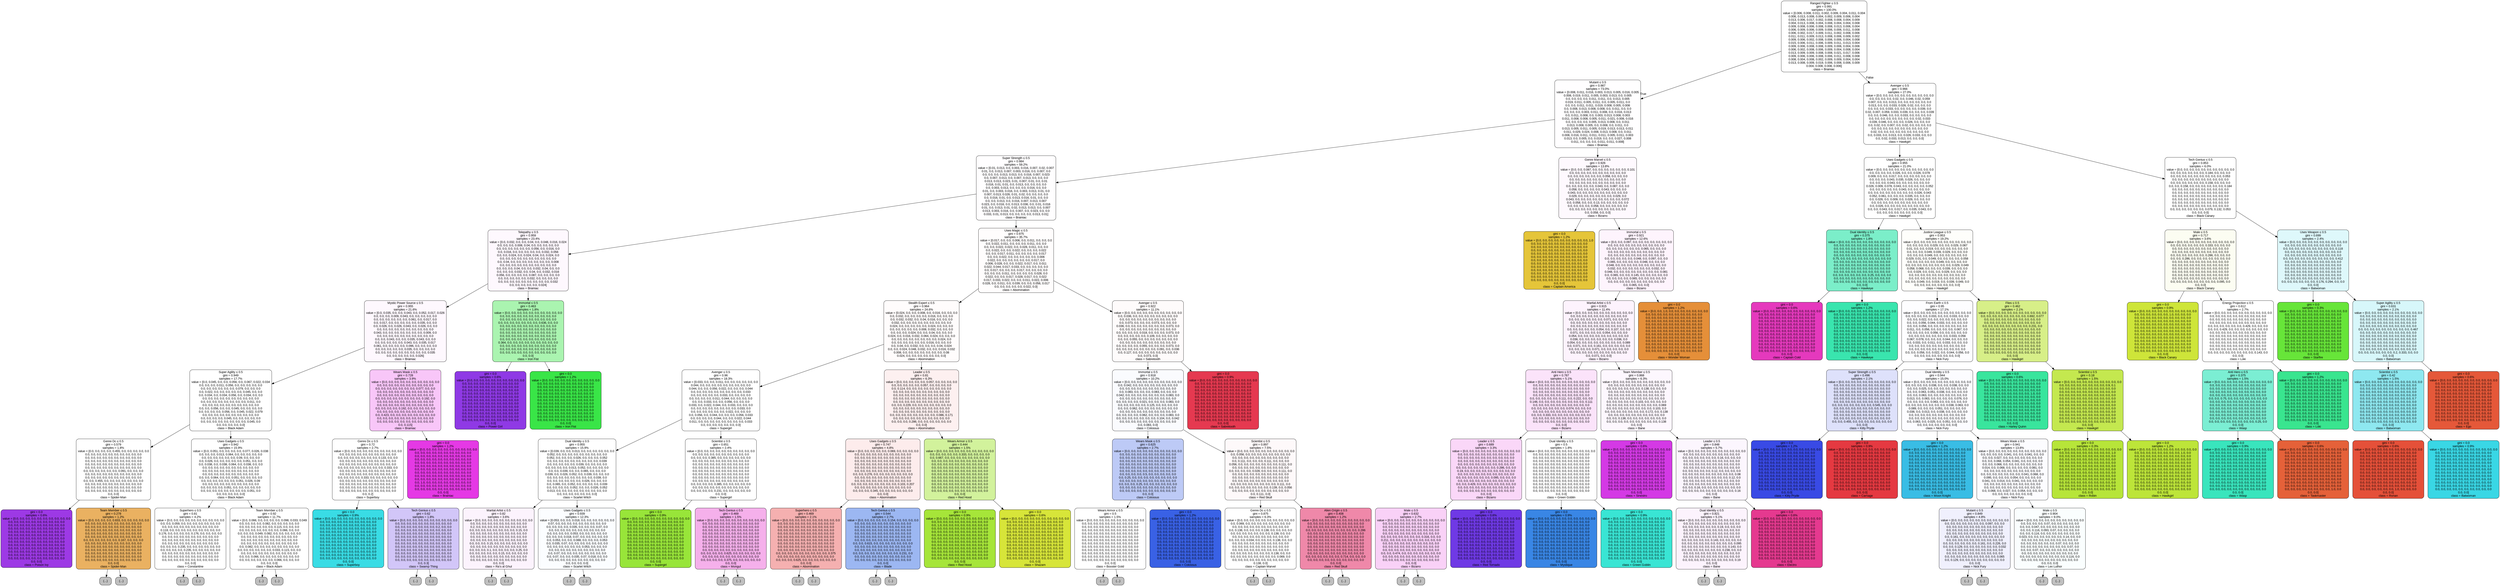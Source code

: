 digraph Tree {
node [shape=box, style="filled, rounded", color="black", fontname="Arial"] ;
edge [fontname="Arial"] ;
0 [label=<Ranged Fighter &le; 0.5<br/>gini = 0.991<br/>samples = 100.0%<br/>value = [0.006, 0.008, 0.011, 0.002, 0.009, 0.004, 0.011, 0.004<br/>0.006, 0.013, 0.008, 0.004, 0.002, 0.009, 0.006, 0.004<br/>0.013, 0.006, 0.017, 0.002, 0.008, 0.008, 0.004, 0.009<br/>0.004, 0.013, 0.008, 0.004, 0.008, 0.004, 0.004, 0.008<br/>0.009, 0.008, 0.006, 0.008, 0.008, 0.013, 0.006, 0.004<br/>0.006, 0.009, 0.006, 0.009, 0.006, 0.006, 0.011, 0.008<br/>0.006, 0.002, 0.017, 0.009, 0.011, 0.002, 0.008, 0.006<br/>0.011, 0.011, 0.009, 0.013, 0.008, 0.006, 0.009, 0.002<br/>0.009, 0.006, 0.002, 0.008, 0.006, 0.006, 0.004, 0.008<br/>0.015, 0.006, 0.011, 0.006, 0.009, 0.011, 0.013, 0.004<br/>0.009, 0.006, 0.008, 0.008, 0.009, 0.006, 0.004, 0.006<br/>0.006, 0.002, 0.008, 0.006, 0.009, 0.004, 0.008, 0.004<br/>0.013, 0.009, 0.009, 0.008, 0.008, 0.021, 0.017, 0.006<br/>0.009, 0.006, 0.006, 0.008, 0.006, 0.011, 0.008, 0.008<br/>0.008, 0.004, 0.008, 0.002, 0.009, 0.009, 0.004, 0.004<br/>0.013, 0.008, 0.009, 0.019, 0.006, 0.008, 0.006, 0.009<br/>0.004, 0.008, 0.008, 0.006]<br/>class = Brainiac>, fillcolor="#ffffff"] ;
1 [label=<Mutant &le; 0.5<br/>gini = 0.987<br/>samples = 73.0%<br/>value = [0.008, 0.011, 0.016, 0.003, 0.013, 0.005, 0.016, 0.005<br/>0.008, 0.019, 0.011, 0.005, 0.003, 0.013, 0.0, 0.005<br/>0.0, 0.0, 0.0, 0.0, 0.011, 0.011, 0.0, 0.013, 0.005<br/>0.019, 0.011, 0.005, 0.011, 0.0, 0.005, 0.011, 0.0<br/>0.0, 0.0, 0.011, 0.011, 0.019, 0.008, 0.005, 0.008<br/>0.0, 0.008, 0.013, 0.008, 0.008, 0.0, 0.011, 0.0, 0.0<br/>0.0, 0.0, 0.0, 0.003, 0.011, 0.008, 0.0, 0.016, 0.013<br/>0.0, 0.011, 0.008, 0.0, 0.003, 0.013, 0.008, 0.003<br/>0.011, 0.008, 0.008, 0.005, 0.011, 0.021, 0.008, 0.016<br/>0.0, 0.0, 0.0, 0.0, 0.005, 0.013, 0.008, 0.0, 0.011<br/>0.013, 0.008, 0.005, 0.0, 0.008, 0.0, 0.011, 0.0<br/>0.013, 0.005, 0.011, 0.005, 0.019, 0.013, 0.013, 0.011<br/>0.011, 0.029, 0.024, 0.008, 0.013, 0.008, 0.0, 0.011<br/>0.008, 0.016, 0.011, 0.011, 0.011, 0.005, 0.011, 0.003<br/>0.013, 0.0, 0.005, 0.0, 0.019, 0.0, 0.0, 0.027, 0.008<br/>0.011, 0.0, 0.0, 0.0, 0.011, 0.011, 0.008]<br/>class = Brainiac>, fillcolor="#fffeff"] ;
0 -> 1 [labeldistance=2.5, labelangle=45, headlabel="True"] ;
2 [label=<Super Strength &le; 0.5<br/>gini = 0.984<br/>samples = 59.2%<br/>value = [0.01, 0.013, 0.0, 0.003, 0.016, 0.007, 0.02, 0.007<br/>0.01, 0.0, 0.013, 0.007, 0.003, 0.016, 0.0, 0.007, 0.0<br/>0.0, 0.0, 0.0, 0.013, 0.013, 0.0, 0.016, 0.007, 0.023<br/>0.0, 0.007, 0.013, 0.0, 0.007, 0.013, 0.0, 0.0, 0.0<br/>0.013, 0.013, 0.023, 0.01, 0.007, 0.01, 0.0, 0.01<br/>0.016, 0.01, 0.01, 0.0, 0.013, 0.0, 0.0, 0.0, 0.0<br/>0.0, 0.003, 0.013, 0.0, 0.0, 0.0, 0.016, 0.0, 0.0<br/>0.01, 0.0, 0.003, 0.016, 0.0, 0.003, 0.013, 0.01, 0.0<br/>0.007, 0.013, 0.026, 0.01, 0.02, 0.0, 0.0, 0.0, 0.0<br/>0.0, 0.016, 0.01, 0.0, 0.013, 0.016, 0.01, 0.0, 0.0<br/>0.0, 0.0, 0.013, 0.0, 0.016, 0.007, 0.013, 0.007<br/>0.023, 0.0, 0.016, 0.0, 0.013, 0.036, 0.0, 0.01, 0.016<br/>0.01, 0.0, 0.013, 0.01, 0.02, 0.013, 0.013, 0.0, 0.007<br/>0.013, 0.003, 0.016, 0.0, 0.007, 0.0, 0.023, 0.0, 0.0<br/>0.033, 0.01, 0.013, 0.0, 0.0, 0.0, 0.0, 0.013, 0.01]<br/>class = Brainiac>, fillcolor="#fffeff"] ;
1 -> 2 ;
3 [label=<Telepathy &le; 0.5<br/>gini = 0.959<br/>samples = 23.4%<br/>value = [0.0, 0.032, 0.0, 0.0, 0.04, 0.0, 0.048, 0.016, 0.024<br/>0.0, 0.0, 0.0, 0.008, 0.04, 0.0, 0.0, 0.0, 0.0, 0.0<br/>0.0, 0.0, 0.0, 0.0, 0.0, 0.0, 0.056, 0.0, 0.016, 0.0<br/>0.0, 0.016, 0.0, 0.0, 0.0, 0.0, 0.0, 0.032, 0.056<br/>0.0, 0.0, 0.024, 0.0, 0.024, 0.04, 0.0, 0.024, 0.0<br/>0.0, 0.0, 0.0, 0.0, 0.0, 0.0, 0.0, 0.0, 0.0, 0.0<br/>0.0, 0.04, 0.0, 0.0, 0.0, 0.0, 0.0, 0.0, 0.0, 0.008<br/>0.0, 0.0, 0.0, 0.0, 0.0, 0.0, 0.0, 0.0, 0.0, 0.0<br/>0.0, 0.0, 0.0, 0.04, 0.0, 0.0, 0.032, 0.04, 0.0, 0.0<br/>0.0, 0.0, 0.0, 0.032, 0.0, 0.04, 0.0, 0.032, 0.016<br/>0.056, 0.0, 0.0, 0.0, 0.0, 0.087, 0.0, 0.0, 0.0, 0.0<br/>0.0, 0.0, 0.0, 0.0, 0.0, 0.032, 0.0, 0.0, 0.0, 0.0<br/>0.0, 0.0, 0.0, 0.0, 0.0, 0.0, 0.0, 0.0, 0.0, 0.032<br/>0.0, 0.0, 0.0, 0.0, 0.0, 0.024]<br/>class = Brainiac>, fillcolor="#fef8fe"] ;
2 -> 3 ;
4 [label=<Mystic Power Source &le; 0.5<br/>gini = 0.955<br/>samples = 21.6%<br/>value = [0.0, 0.035, 0.0, 0.0, 0.043, 0.0, 0.052, 0.017, 0.026<br/>0.0, 0.0, 0.0, 0.009, 0.043, 0.0, 0.0, 0.0, 0.0, 0.0<br/>0.0, 0.0, 0.0, 0.0, 0.0, 0.0, 0.061, 0.0, 0.017, 0.0<br/>0.0, 0.017, 0.0, 0.0, 0.0, 0.0, 0.0, 0.035, 0.0, 0.0<br/>0.0, 0.026, 0.0, 0.026, 0.043, 0.0, 0.026, 0.0, 0.0<br/>0.0, 0.0, 0.0, 0.0, 0.0, 0.0, 0.0, 0.0, 0.0, 0.0<br/>0.043, 0.0, 0.0, 0.0, 0.0, 0.0, 0.0, 0.0, 0.009, 0.0<br/>0.0, 0.0, 0.0, 0.0, 0.0, 0.0, 0.0, 0.0, 0.0, 0.0<br/>0.0, 0.0, 0.043, 0.0, 0.0, 0.035, 0.043, 0.0, 0.0<br/>0.0, 0.0, 0.0, 0.0, 0.0, 0.043, 0.0, 0.035, 0.017<br/>0.061, 0.0, 0.0, 0.0, 0.0, 0.096, 0.0, 0.0, 0.0, 0.0<br/>0.0, 0.0, 0.0, 0.0, 0.0, 0.035, 0.0, 0.0, 0.0, 0.0<br/>0.0, 0.0, 0.0, 0.0, 0.0, 0.0, 0.0, 0.0, 0.0, 0.035<br/>0.0, 0.0, 0.0, 0.0, 0.0, 0.026]<br/>class = Brainiac>, fillcolor="#fef8fe"] ;
3 -> 4 ;
5 [label=<Super Agility &le; 0.5<br/>gini = 0.949<br/>samples = 17.7%<br/>value = [0.0, 0.045, 0.0, 0.0, 0.056, 0.0, 0.067, 0.022, 0.034<br/>0.0, 0.0, 0.0, 0.011, 0.056, 0.0, 0.0, 0.0, 0.0, 0.0<br/>0.0, 0.0, 0.0, 0.0, 0.0, 0.0, 0.079, 0.0, 0.0, 0.0<br/>0.0, 0.022, 0.0, 0.0, 0.0, 0.0, 0.0, 0.045, 0.0, 0.0<br/>0.0, 0.034, 0.0, 0.034, 0.056, 0.0, 0.034, 0.0, 0.0<br/>0.0, 0.0, 0.0, 0.0, 0.0, 0.0, 0.0, 0.0, 0.0, 0.0<br/>0.0, 0.0, 0.0, 0.0, 0.0, 0.0, 0.0, 0.0, 0.011, 0.0<br/>0.0, 0.0, 0.0, 0.0, 0.0, 0.0, 0.0, 0.0, 0.0, 0.0<br/>0.0, 0.0, 0.056, 0.0, 0.0, 0.045, 0.0, 0.0, 0.0, 0.0<br/>0.0, 0.0, 0.0, 0.0, 0.056, 0.0, 0.045, 0.022, 0.079<br/>0.0, 0.0, 0.0, 0.0, 0.0, 0.0, 0.0, 0.0, 0.0, 0.0<br/>0.0, 0.0, 0.0, 0.0, 0.045, 0.0, 0.0, 0.0, 0.0, 0.0<br/>0.0, 0.0, 0.0, 0.0, 0.0, 0.0, 0.0, 0.0, 0.045, 0.0<br/>0.0, 0.0, 0.0, 0.0, 0.0]<br/>class = Black Adam>, fillcolor="#ffffff"] ;
4 -> 5 ;
6 [label=<Genre Dc &le; 0.5<br/>gini = 0.579<br/>samples = 1.8%<br/>value = [0.0, 0.0, 0.0, 0.0, 0.455, 0.0, 0.0, 0.0, 0.0, 0.0<br/>0.0, 0.0, 0.0, 0.0, 0.0, 0.0, 0.0, 0.0, 0.0, 0.0<br/>0.0, 0.0, 0.0, 0.0, 0.0, 0.0, 0.0, 0.0, 0.0, 0.0<br/>0.0, 0.0, 0.0, 0.0, 0.0, 0.0, 0.0, 0.0, 0.0, 0.0<br/>0.0, 0.0, 0.0, 0.0, 0.0, 0.0, 0.0, 0.0, 0.0, 0.0<br/>0.0, 0.0, 0.0, 0.0, 0.0, 0.0, 0.0, 0.0, 0.0, 0.0<br/>0.0, 0.0, 0.0, 0.0, 0.0, 0.0, 0.091, 0.0, 0.0, 0.0<br/>0.0, 0.0, 0.0, 0.0, 0.0, 0.0, 0.0, 0.0, 0.0, 0.0<br/>0.0, 0.0, 0.0, 0.0, 0.0, 0.0, 0.0, 0.0, 0.0, 0.0<br/>0.0, 0.0, 0.455, 0.0, 0.0, 0.0, 0.0, 0.0, 0.0, 0.0<br/>0.0, 0.0, 0.0, 0.0, 0.0, 0.0, 0.0, 0.0, 0.0, 0.0<br/>0.0, 0.0, 0.0, 0.0, 0.0, 0.0, 0.0, 0.0, 0.0, 0.0<br/>0.0, 0.0, 0.0, 0.0, 0.0, 0.0, 0.0, 0.0, 0.0, 0.0<br/>0.0, 0.0]<br/>class = Spider-Man>, fillcolor="#ffffff"] ;
5 -> 6 ;
7 [label=<gini = 0.0<br/>samples = 0.6%<br/>value = [0.0, 0.0, 0.0, 0.0, 0.0, 0.0, 0.0, 0.0, 0.0, 0.0<br/>0.0, 0.0, 0.0, 0.0, 0.0, 0.0, 0.0, 0.0, 0.0, 0.0<br/>0.0, 0.0, 0.0, 0.0, 0.0, 0.0, 0.0, 0.0, 0.0, 0.0<br/>0.0, 0.0, 0.0, 0.0, 0.0, 0.0, 0.0, 0.0, 0.0, 0.0<br/>0.0, 0.0, 0.0, 0.0, 0.0, 0.0, 0.0, 0.0, 0.0, 0.0<br/>0.0, 0.0, 0.0, 0.0, 0.0, 0.0, 0.0, 0.0, 0.0, 0.0<br/>0.0, 0.0, 0.0, 0.0, 0.0, 0.0, 0.0, 0.0, 0.0, 0.0<br/>0.0, 0.0, 0.0, 0.0, 0.0, 0.0, 0.0, 0.0, 0.0, 0.0<br/>0.0, 0.0, 0.0, 0.0, 0.0, 0.0, 0.0, 0.0, 0.0, 0.0<br/>0.0, 0.0, 1.0, 0.0, 0.0, 0.0, 0.0, 0.0, 0.0, 0.0<br/>0.0, 0.0, 0.0, 0.0, 0.0, 0.0, 0.0, 0.0, 0.0, 0.0<br/>0.0, 0.0, 0.0, 0.0, 0.0, 0.0, 0.0, 0.0, 0.0, 0.0<br/>0.0, 0.0, 0.0, 0.0, 0.0, 0.0, 0.0, 0.0, 0.0, 0.0<br/>0.0, 0.0]<br/>class = Poison Ivy>, fillcolor="#9d39e5"] ;
6 -> 7 ;
8 [label=<Team Member &le; 0.5<br/>gini = 0.278<br/>samples = 1.2%<br/>value = [0.0, 0.0, 0.0, 0.0, 0.833, 0.0, 0.0, 0.0, 0.0, 0.0<br/>0.0, 0.0, 0.0, 0.0, 0.0, 0.0, 0.0, 0.0, 0.0, 0.0<br/>0.0, 0.0, 0.0, 0.0, 0.0, 0.0, 0.0, 0.0, 0.0, 0.0<br/>0.0, 0.0, 0.0, 0.0, 0.0, 0.0, 0.0, 0.0, 0.0, 0.0<br/>0.0, 0.0, 0.0, 0.0, 0.0, 0.0, 0.0, 0.0, 0.0, 0.0<br/>0.0, 0.0, 0.0, 0.0, 0.0, 0.0, 0.0, 0.0, 0.0, 0.0<br/>0.0, 0.0, 0.0, 0.0, 0.0, 0.0, 0.167, 0.0, 0.0, 0.0<br/>0.0, 0.0, 0.0, 0.0, 0.0, 0.0, 0.0, 0.0, 0.0, 0.0<br/>0.0, 0.0, 0.0, 0.0, 0.0, 0.0, 0.0, 0.0, 0.0, 0.0<br/>0.0, 0.0, 0.0, 0.0, 0.0, 0.0, 0.0, 0.0, 0.0, 0.0<br/>0.0, 0.0, 0.0, 0.0, 0.0, 0.0, 0.0, 0.0, 0.0, 0.0<br/>0.0, 0.0, 0.0, 0.0, 0.0, 0.0, 0.0, 0.0, 0.0, 0.0<br/>0.0, 0.0, 0.0, 0.0, 0.0, 0.0, 0.0, 0.0, 0.0, 0.0<br/>0.0, 0.0]<br/>class = Spider-Man>, fillcolor="#eab161"] ;
6 -> 8 ;
9 [label="(...)", fillcolor="#C0C0C0"] ;
8 -> 9 ;
10 [label="(...)", fillcolor="#C0C0C0"] ;
8 -> 10 ;
11 [label=<Uses Gadgets &le; 0.5<br/>gini = 0.942<br/>samples = 15.9%<br/>value = [0.0, 0.051, 0.0, 0.0, 0.0, 0.0, 0.077, 0.026, 0.038<br/>0.0, 0.0, 0.0, 0.013, 0.064, 0.0, 0.0, 0.0, 0.0, 0.0<br/>0.0, 0.0, 0.0, 0.0, 0.0, 0.0, 0.09, 0.0, 0.0, 0.0<br/>0.0, 0.026, 0.0, 0.0, 0.0, 0.0, 0.0, 0.051, 0.0, 0.0<br/>0.0, 0.038, 0.0, 0.038, 0.064, 0.0, 0.038, 0.0, 0.0<br/>0.0, 0.0, 0.0, 0.0, 0.0, 0.0, 0.0, 0.0, 0.0, 0.0<br/>0.0, 0.0, 0.0, 0.0, 0.0, 0.0, 0.0, 0.0, 0.0, 0.0<br/>0.0, 0.0, 0.0, 0.0, 0.0, 0.0, 0.0, 0.0, 0.0, 0.0<br/>0.0, 0.0, 0.064, 0.0, 0.0, 0.051, 0.0, 0.0, 0.0, 0.0<br/>0.0, 0.0, 0.0, 0.0, 0.0, 0.0, 0.051, 0.026, 0.09<br/>0.0, 0.0, 0.0, 0.0, 0.0, 0.0, 0.0, 0.0, 0.0, 0.0<br/>0.0, 0.0, 0.0, 0.0, 0.051, 0.0, 0.0, 0.0, 0.0, 0.0<br/>0.0, 0.0, 0.0, 0.0, 0.0, 0.0, 0.0, 0.0, 0.051, 0.0<br/>0.0, 0.0, 0.0, 0.0, 0.0]<br/>class = Black Adam>, fillcolor="#ffffff"] ;
5 -> 11 ;
12 [label=<Superhero &le; 0.5<br/>gini = 0.81<br/>samples = 4.2%<br/>value = [0.0, 0.0, 0.0, 0.0, 0.0, 0.0, 0.0, 0.0, 0.0, 0.0<br/>0.0, 0.0, 0.059, 0.0, 0.0, 0.0, 0.0, 0.0, 0.0, 0.0<br/>0.0, 0.0, 0.0, 0.0, 0.0, 0.0, 0.0, 0.0, 0.0, 0.0<br/>0.118, 0.0, 0.0, 0.0, 0.0, 0.0, 0.0, 0.0, 0.0, 0.0<br/>0.176, 0.0, 0.0, 0.0, 0.0, 0.176, 0.0, 0.0, 0.0, 0.0<br/>0.0, 0.0, 0.0, 0.0, 0.0, 0.0, 0.0, 0.0, 0.0, 0.0<br/>0.0, 0.0, 0.0, 0.0, 0.0, 0.0, 0.0, 0.0, 0.0, 0.0<br/>0.0, 0.0, 0.0, 0.0, 0.0, 0.0, 0.0, 0.0, 0.0, 0.0<br/>0.0, 0.0, 0.0, 0.235, 0.0, 0.0, 0.0, 0.0, 0.0, 0.0<br/>0.0, 0.0, 0.0, 0.0, 0.235, 0.0, 0.0, 0.0, 0.0, 0.0<br/>0.0, 0.0, 0.0, 0.0, 0.0, 0.0, 0.0, 0.0, 0.0, 0.0<br/>0.0, 0.0, 0.0, 0.0, 0.0, 0.0, 0.0, 0.0, 0.0, 0.0<br/>0.0, 0.0, 0.0, 0.0, 0.0, 0.0, 0.0, 0.0, 0.0, 0.0<br/>0.0, 0.0]<br/>class = Constantine>, fillcolor="#ffffff"] ;
11 -> 12 ;
13 [label="(...)", fillcolor="#C0C0C0"] ;
12 -> 13 ;
16 [label="(...)", fillcolor="#C0C0C0"] ;
12 -> 16 ;
23 [label=<Team Member &le; 0.5<br/>gini = 0.92<br/>samples = 11.7%<br/>value = [0.0, 0.066, 0.0, 0.0, 0.0, 0.0, 0.098, 0.033, 0.049<br/>0.0, 0.0, 0.0, 0.0, 0.082, 0.0, 0.0, 0.0, 0.0, 0.0<br/>0.0, 0.0, 0.0, 0.0, 0.0, 0.0, 0.115, 0.0, 0.0, 0.0<br/>0.0, 0.0, 0.0, 0.0, 0.0, 0.0, 0.0, 0.066, 0.0, 0.0<br/>0.0, 0.0, 0.0, 0.049, 0.082, 0.0, 0.0, 0.0, 0.0, 0.0<br/>0.0, 0.0, 0.0, 0.0, 0.0, 0.0, 0.0, 0.0, 0.0, 0.0<br/>0.0, 0.0, 0.0, 0.0, 0.0, 0.0, 0.0, 0.0, 0.0, 0.0<br/>0.0, 0.0, 0.0, 0.0, 0.0, 0.0, 0.0, 0.0, 0.0, 0.0<br/>0.0, 0.082, 0.0, 0.0, 0.0, 0.0, 0.0, 0.0, 0.0, 0.0<br/>0.0, 0.0, 0.0, 0.0, 0.0, 0.0, 0.033, 0.115, 0.0, 0.0<br/>0.0, 0.0, 0.0, 0.0, 0.0, 0.0, 0.0, 0.0, 0.0, 0.0<br/>0.0, 0.0, 0.066, 0.0, 0.0, 0.0, 0.0, 0.0, 0.0, 0.0<br/>0.0, 0.0, 0.0, 0.0, 0.0, 0.0, 0.066, 0.0, 0.0, 0.0<br/>0.0, 0.0, 0.0]<br/>class = Black Adam>, fillcolor="#ffffff"] ;
11 -> 23 ;
24 [label="(...)", fillcolor="#C0C0C0"] ;
23 -> 24 ;
33 [label="(...)", fillcolor="#C0C0C0"] ;
23 -> 33 ;
48 [label=<Wears Mask &le; 0.5<br/>gini = 0.728<br/>samples = 3.9%<br/>value = [0.0, 0.0, 0.0, 0.0, 0.0, 0.0, 0.0, 0.0, 0.0, 0.0<br/>0.0, 0.0, 0.0, 0.0, 0.0, 0.0, 0.0, 0.0, 0.0, 0.0<br/>0.0, 0.0, 0.0, 0.0, 0.0, 0.0, 0.0, 0.077, 0.0, 0.0<br/>0.0, 0.0, 0.0, 0.0, 0.0, 0.0, 0.0, 0.0, 0.0, 0.0<br/>0.0, 0.0, 0.0, 0.0, 0.0, 0.0, 0.0, 0.0, 0.0, 0.0<br/>0.0, 0.0, 0.0, 0.0, 0.0, 0.0, 0.0, 0.0, 0.192, 0.0<br/>0.0, 0.0, 0.0, 0.0, 0.0, 0.0, 0.0, 0.0, 0.0, 0.0<br/>0.0, 0.0, 0.0, 0.0, 0.0, 0.0, 0.0, 0.0, 0.0, 0.0<br/>0.0, 0.0, 0.0, 0.0, 0.192, 0.0, 0.0, 0.0, 0.0, 0.0<br/>0.0, 0.0, 0.0, 0.0, 0.0, 0.0, 0.0, 0.0, 0.0, 0.0<br/>0.0, 0.423, 0.0, 0.0, 0.0, 0.0, 0.0, 0.0, 0.0, 0.0<br/>0.0, 0.0, 0.0, 0.0, 0.0, 0.0, 0.0, 0.0, 0.0, 0.0<br/>0.0, 0.0, 0.0, 0.0, 0.0, 0.0, 0.0, 0.0, 0.0, 0.0<br/>0.0, 0.115]<br/>class = Brainiac>, fillcolor="#f8c6f8"] ;
4 -> 48 ;
49 [label=<Genre Dc &le; 0.5<br/>gini = 0.72<br/>samples = 2.7%<br/>value = [0.0, 0.0, 0.0, 0.0, 0.0, 0.0, 0.0, 0.0, 0.0, 0.0<br/>0.0, 0.0, 0.0, 0.0, 0.0, 0.0, 0.0, 0.0, 0.0, 0.0<br/>0.0, 0.0, 0.0, 0.0, 0.0, 0.0, 0.0, 0.133, 0.0, 0.0<br/>0.0, 0.0, 0.0, 0.0, 0.0, 0.0, 0.0, 0.0, 0.0, 0.0<br/>0.0, 0.0, 0.0, 0.0, 0.0, 0.0, 0.0, 0.0, 0.0, 0.0<br/>0.0, 0.0, 0.0, 0.0, 0.0, 0.0, 0.0, 0.0, 0.333, 0.0<br/>0.0, 0.0, 0.0, 0.0, 0.0, 0.0, 0.0, 0.0, 0.0, 0.0<br/>0.0, 0.0, 0.0, 0.0, 0.0, 0.0, 0.0, 0.0, 0.0, 0.0<br/>0.0, 0.0, 0.0, 0.0, 0.333, 0.0, 0.0, 0.0, 0.0, 0.0<br/>0.0, 0.0, 0.0, 0.0, 0.0, 0.0, 0.0, 0.0, 0.0, 0.0<br/>0.0, 0.0, 0.0, 0.0, 0.0, 0.0, 0.0, 0.0, 0.0, 0.0<br/>0.0, 0.0, 0.0, 0.0, 0.0, 0.0, 0.0, 0.0, 0.0, 0.0<br/>0.0, 0.0, 0.0, 0.0, 0.0, 0.0, 0.0, 0.0, 0.0, 0.0<br/>0.0, 0.2]<br/>class = Superboy>, fillcolor="#ffffff"] ;
48 -> 49 ;
50 [label=<gini = 0.0<br/>samples = 0.9%<br/>value = [0.0, 0.0, 0.0, 0.0, 0.0, 0.0, 0.0, 0.0, 0.0, 0.0<br/>0.0, 0.0, 0.0, 0.0, 0.0, 0.0, 0.0, 0.0, 0.0, 0.0<br/>0.0, 0.0, 0.0, 0.0, 0.0, 0.0, 0.0, 0.0, 0.0, 0.0<br/>0.0, 0.0, 0.0, 0.0, 0.0, 0.0, 0.0, 0.0, 0.0, 0.0<br/>0.0, 0.0, 0.0, 0.0, 0.0, 0.0, 0.0, 0.0, 0.0, 0.0<br/>0.0, 0.0, 0.0, 0.0, 0.0, 0.0, 0.0, 0.0, 1.0, 0.0<br/>0.0, 0.0, 0.0, 0.0, 0.0, 0.0, 0.0, 0.0, 0.0, 0.0<br/>0.0, 0.0, 0.0, 0.0, 0.0, 0.0, 0.0, 0.0, 0.0, 0.0<br/>0.0, 0.0, 0.0, 0.0, 0.0, 0.0, 0.0, 0.0, 0.0, 0.0<br/>0.0, 0.0, 0.0, 0.0, 0.0, 0.0, 0.0, 0.0, 0.0, 0.0<br/>0.0, 0.0, 0.0, 0.0, 0.0, 0.0, 0.0, 0.0, 0.0, 0.0<br/>0.0, 0.0, 0.0, 0.0, 0.0, 0.0, 0.0, 0.0, 0.0, 0.0<br/>0.0, 0.0, 0.0, 0.0, 0.0, 0.0, 0.0, 0.0, 0.0, 0.0<br/>0.0, 0.0]<br/>class = Superboy>, fillcolor="#39dce5"] ;
49 -> 50 ;
51 [label=<Tech Genius &le; 0.5<br/>gini = 0.62<br/>samples = 1.8%<br/>value = [0.0, 0.0, 0.0, 0.0, 0.0, 0.0, 0.0, 0.0, 0.0, 0.0<br/>0.0, 0.0, 0.0, 0.0, 0.0, 0.0, 0.0, 0.0, 0.0, 0.0<br/>0.0, 0.0, 0.0, 0.0, 0.0, 0.0, 0.0, 0.2, 0.0, 0.0<br/>0.0, 0.0, 0.0, 0.0, 0.0, 0.0, 0.0, 0.0, 0.0, 0.0<br/>0.0, 0.0, 0.0, 0.0, 0.0, 0.0, 0.0, 0.0, 0.0, 0.0<br/>0.0, 0.0, 0.0, 0.0, 0.0, 0.0, 0.0, 0.0, 0.0, 0.0<br/>0.0, 0.0, 0.0, 0.0, 0.0, 0.0, 0.0, 0.0, 0.0, 0.0<br/>0.0, 0.0, 0.0, 0.0, 0.0, 0.0, 0.0, 0.0, 0.0, 0.0<br/>0.0, 0.0, 0.0, 0.0, 0.5, 0.0, 0.0, 0.0, 0.0, 0.0<br/>0.0, 0.0, 0.0, 0.0, 0.0, 0.0, 0.0, 0.0, 0.0, 0.0<br/>0.0, 0.0, 0.0, 0.0, 0.0, 0.0, 0.0, 0.0, 0.0, 0.0<br/>0.0, 0.0, 0.0, 0.0, 0.0, 0.0, 0.0, 0.0, 0.0, 0.0<br/>0.0, 0.0, 0.0, 0.0, 0.0, 0.0, 0.0, 0.0, 0.0, 0.0<br/>0.0, 0.3]<br/>class = Swamp Thing>, fillcolor="#d2c6f8"] ;
49 -> 51 ;
52 [label="(...)", fillcolor="#C0C0C0"] ;
51 -> 52 ;
55 [label="(...)", fillcolor="#C0C0C0"] ;
51 -> 55 ;
56 [label=<gini = 0.0<br/>samples = 1.2%<br/>value = [0.0, 0.0, 0.0, 0.0, 0.0, 0.0, 0.0, 0.0, 0.0, 0.0<br/>0.0, 0.0, 0.0, 0.0, 0.0, 0.0, 0.0, 0.0, 0.0, 0.0<br/>0.0, 0.0, 0.0, 0.0, 0.0, 0.0, 0.0, 0.0, 0.0, 0.0<br/>0.0, 0.0, 0.0, 0.0, 0.0, 0.0, 0.0, 0.0, 0.0, 0.0<br/>0.0, 0.0, 0.0, 0.0, 0.0, 0.0, 0.0, 0.0, 0.0, 0.0<br/>0.0, 0.0, 0.0, 0.0, 0.0, 0.0, 0.0, 0.0, 0.0, 0.0<br/>0.0, 0.0, 0.0, 0.0, 0.0, 0.0, 0.0, 0.0, 0.0, 0.0<br/>0.0, 0.0, 0.0, 0.0, 0.0, 0.0, 0.0, 0.0, 0.0, 0.0<br/>0.0, 0.0, 0.0, 0.0, 0.0, 0.0, 0.0, 0.0, 0.0, 0.0<br/>0.0, 0.0, 0.0, 0.0, 0.0, 0.0, 0.0, 0.0, 0.0, 0.0<br/>0.0, 1.0, 0.0, 0.0, 0.0, 0.0, 0.0, 0.0, 0.0, 0.0<br/>0.0, 0.0, 0.0, 0.0, 0.0, 0.0, 0.0, 0.0, 0.0, 0.0<br/>0.0, 0.0, 0.0, 0.0, 0.0, 0.0, 0.0, 0.0, 0.0, 0.0<br/>0.0, 0.0]<br/>class = Brainiac>, fillcolor="#e539e5"] ;
48 -> 56 ;
57 [label=<Immortal &le; 0.5<br/>gini = 0.463<br/>samples = 1.8%<br/>value = [0.0, 0.0, 0.0, 0.0, 0.0, 0.0, 0.0, 0.0, 0.0, 0.0<br/>0.0, 0.0, 0.0, 0.0, 0.0, 0.0, 0.0, 0.0, 0.0, 0.0<br/>0.0, 0.0, 0.0, 0.0, 0.0, 0.0, 0.0, 0.0, 0.0, 0.0<br/>0.0, 0.0, 0.0, 0.0, 0.0, 0.0, 0.0, 0.636, 0.0, 0.0<br/>0.0, 0.0, 0.0, 0.0, 0.0, 0.0, 0.0, 0.0, 0.0, 0.0<br/>0.0, 0.0, 0.0, 0.0, 0.0, 0.0, 0.0, 0.0, 0.0, 0.0<br/>0.0, 0.0, 0.0, 0.0, 0.0, 0.0, 0.0, 0.0, 0.0, 0.0<br/>0.0, 0.0, 0.0, 0.0, 0.0, 0.0, 0.0, 0.0, 0.0, 0.0<br/>0.0, 0.0, 0.0, 0.0, 0.0, 0.0, 0.0, 0.0, 0.0, 0.0<br/>0.364, 0.0, 0.0, 0.0, 0.0, 0.0, 0.0, 0.0, 0.0, 0.0<br/>0.0, 0.0, 0.0, 0.0, 0.0, 0.0, 0.0, 0.0, 0.0, 0.0<br/>0.0, 0.0, 0.0, 0.0, 0.0, 0.0, 0.0, 0.0, 0.0, 0.0<br/>0.0, 0.0, 0.0, 0.0, 0.0, 0.0, 0.0, 0.0, 0.0, 0.0<br/>0.0, 0.0]<br/>class = Iron Fist>, fillcolor="#aaf4b0"] ;
3 -> 57 ;
58 [label=<gini = 0.0<br/>samples = 0.6%<br/>value = [0.0, 0.0, 0.0, 0.0, 0.0, 0.0, 0.0, 0.0, 0.0, 0.0<br/>0.0, 0.0, 0.0, 0.0, 0.0, 0.0, 0.0, 0.0, 0.0, 0.0<br/>0.0, 0.0, 0.0, 0.0, 0.0, 0.0, 0.0, 0.0, 0.0, 0.0<br/>0.0, 0.0, 0.0, 0.0, 0.0, 0.0, 0.0, 0.0, 0.0, 0.0<br/>0.0, 0.0, 0.0, 0.0, 0.0, 0.0, 0.0, 0.0, 0.0, 0.0<br/>0.0, 0.0, 0.0, 0.0, 0.0, 0.0, 0.0, 0.0, 0.0, 0.0<br/>0.0, 0.0, 0.0, 0.0, 0.0, 0.0, 0.0, 0.0, 0.0, 0.0<br/>0.0, 0.0, 0.0, 0.0, 0.0, 0.0, 0.0, 0.0, 0.0, 0.0<br/>0.0, 0.0, 0.0, 0.0, 0.0, 0.0, 0.0, 0.0, 0.0, 0.0<br/>1.0, 0.0, 0.0, 0.0, 0.0, 0.0, 0.0, 0.0, 0.0, 0.0<br/>0.0, 0.0, 0.0, 0.0, 0.0, 0.0, 0.0, 0.0, 0.0, 0.0<br/>0.0, 0.0, 0.0, 0.0, 0.0, 0.0, 0.0, 0.0, 0.0, 0.0<br/>0.0, 0.0, 0.0, 0.0, 0.0, 0.0, 0.0, 0.0, 0.0, 0.0<br/>0.0, 0.0]<br/>class = Power Girl>, fillcolor="#8f39e5"] ;
57 -> 58 ;
59 [label=<gini = 0.0<br/>samples = 1.2%<br/>value = [0.0, 0.0, 0.0, 0.0, 0.0, 0.0, 0.0, 0.0, 0.0, 0.0<br/>0.0, 0.0, 0.0, 0.0, 0.0, 0.0, 0.0, 0.0, 0.0, 0.0<br/>0.0, 0.0, 0.0, 0.0, 0.0, 0.0, 0.0, 0.0, 0.0, 0.0<br/>0.0, 0.0, 0.0, 0.0, 0.0, 0.0, 0.0, 1.0, 0.0, 0.0<br/>0.0, 0.0, 0.0, 0.0, 0.0, 0.0, 0.0, 0.0, 0.0, 0.0<br/>0.0, 0.0, 0.0, 0.0, 0.0, 0.0, 0.0, 0.0, 0.0, 0.0<br/>0.0, 0.0, 0.0, 0.0, 0.0, 0.0, 0.0, 0.0, 0.0, 0.0<br/>0.0, 0.0, 0.0, 0.0, 0.0, 0.0, 0.0, 0.0, 0.0, 0.0<br/>0.0, 0.0, 0.0, 0.0, 0.0, 0.0, 0.0, 0.0, 0.0, 0.0<br/>0.0, 0.0, 0.0, 0.0, 0.0, 0.0, 0.0, 0.0, 0.0, 0.0<br/>0.0, 0.0, 0.0, 0.0, 0.0, 0.0, 0.0, 0.0, 0.0, 0.0<br/>0.0, 0.0, 0.0, 0.0, 0.0, 0.0, 0.0, 0.0, 0.0, 0.0<br/>0.0, 0.0, 0.0, 0.0, 0.0, 0.0, 0.0, 0.0, 0.0, 0.0<br/>0.0, 0.0]<br/>class = Iron Fist>, fillcolor="#39e547"] ;
57 -> 59 ;
60 [label=<Uses Magic &le; 0.5<br/>gini = 0.975<br/>samples = 35.7%<br/>value = [0.017, 0.0, 0.0, 0.006, 0.0, 0.011, 0.0, 0.0, 0.0<br/>0.0, 0.022, 0.011, 0.0, 0.0, 0.0, 0.011, 0.0, 0.0<br/>0.0, 0.0, 0.022, 0.022, 0.0, 0.028, 0.011, 0.0, 0.0<br/>0.0, 0.022, 0.0, 0.0, 0.022, 0.0, 0.0, 0.0, 0.022<br/>0.0, 0.0, 0.017, 0.011, 0.0, 0.0, 0.0, 0.0, 0.017<br/>0.0, 0.0, 0.022, 0.0, 0.0, 0.0, 0.0, 0.0, 0.006<br/>0.022, 0.0, 0.0, 0.0, 0.0, 0.0, 0.0, 0.017, 0.0<br/>0.006, 0.028, 0.0, 0.0, 0.022, 0.017, 0.0, 0.011<br/>0.022, 0.044, 0.017, 0.033, 0.0, 0.0, 0.0, 0.0, 0.0<br/>0.0, 0.017, 0.0, 0.0, 0.0, 0.017, 0.0, 0.0, 0.0, 0.0<br/>0.0, 0.0, 0.0, 0.011, 0.0, 0.0, 0.0, 0.0, 0.028, 0.0<br/>0.022, 0.0, 0.0, 0.017, 0.028, 0.017, 0.0, 0.022<br/>0.017, 0.033, 0.022, 0.0, 0.0, 0.011, 0.022, 0.006<br/>0.028, 0.0, 0.011, 0.0, 0.039, 0.0, 0.0, 0.056, 0.017<br/>0.0, 0.0, 0.0, 0.0, 0.0, 0.022, 0.0]<br/>class = Abomination>, fillcolor="#fffdfd"] ;
2 -> 60 ;
61 [label=<Stealth Expert &le; 0.5<br/>gini = 0.964<br/>samples = 24.6%<br/>value = [0.024, 0.0, 0.0, 0.008, 0.0, 0.016, 0.0, 0.0, 0.0<br/>0.0, 0.032, 0.0, 0.0, 0.0, 0.0, 0.016, 0.0, 0.0, 0.0<br/>0.0, 0.032, 0.032, 0.0, 0.04, 0.016, 0.0, 0.0, 0.0<br/>0.032, 0.0, 0.0, 0.0, 0.0, 0.0, 0.0, 0.0, 0.0, 0.0<br/>0.024, 0.0, 0.0, 0.0, 0.0, 0.0, 0.024, 0.0, 0.0, 0.0<br/>0.0, 0.0, 0.0, 0.0, 0.0, 0.008, 0.032, 0.0, 0.0, 0.0<br/>0.0, 0.0, 0.0, 0.024, 0.0, 0.0, 0.04, 0.0, 0.0, 0.0<br/>0.024, 0.0, 0.016, 0.032, 0.064, 0.024, 0.0, 0.0, 0.0<br/>0.0, 0.0, 0.0, 0.0, 0.0, 0.0, 0.0, 0.0, 0.024, 0.0<br/>0.0, 0.0, 0.0, 0.0, 0.0, 0.0, 0.016, 0.0, 0.0, 0.0<br/>0.0, 0.04, 0.0, 0.032, 0.0, 0.0, 0.0, 0.04, 0.024<br/>0.0, 0.0, 0.024, 0.048, 0.032, 0.0, 0.0, 0.016, 0.032<br/>0.008, 0.0, 0.0, 0.0, 0.0, 0.0, 0.0, 0.0, 0.08<br/>0.024, 0.0, 0.0, 0.0, 0.0, 0.0, 0.0, 0.0]<br/>class = Abomination>, fillcolor="#fffcfc"] ;
60 -> 61 ;
62 [label=<Avenger &le; 0.5<br/>gini = 0.96<br/>samples = 18.3%<br/>value = [0.033, 0.0, 0.0, 0.011, 0.0, 0.0, 0.0, 0.0, 0.0, 0.0<br/>0.044, 0.0, 0.0, 0.0, 0.0, 0.0, 0.0, 0.0, 0.0, 0.0<br/>0.044, 0.0, 0.0, 0.056, 0.022, 0.0, 0.0, 0.0, 0.044<br/>0.0, 0.0, 0.0, 0.0, 0.0, 0.0, 0.0, 0.0, 0.0, 0.033<br/>0.0, 0.0, 0.0, 0.0, 0.0, 0.033, 0.0, 0.0, 0.0, 0.0<br/>0.0, 0.0, 0.0, 0.0, 0.011, 0.044, 0.0, 0.0, 0.0, 0.0<br/>0.0, 0.0, 0.033, 0.0, 0.0, 0.056, 0.0, 0.0, 0.0<br/>0.033, 0.0, 0.022, 0.044, 0.0, 0.033, 0.0, 0.0, 0.0<br/>0.0, 0.0, 0.0, 0.0, 0.0, 0.0, 0.0, 0.0, 0.033, 0.0<br/>0.0, 0.0, 0.0, 0.0, 0.0, 0.0, 0.022, 0.0, 0.0, 0.0<br/>0.0, 0.056, 0.0, 0.044, 0.0, 0.0, 0.0, 0.056, 0.033<br/>0.0, 0.0, 0.0, 0.0, 0.044, 0.0, 0.0, 0.022, 0.044<br/>0.011, 0.0, 0.0, 0.0, 0.0, 0.0, 0.0, 0.0, 0.0, 0.033<br/>0.0, 0.0, 0.0, 0.0, 0.0, 0.0, 0.0]<br/>class = Supergirl>, fillcolor="#ffffff"] ;
61 -> 62 ;
63 [label=<Dual Identity &le; 0.5<br/>gini = 0.955<br/>samples = 15.9%<br/>value = [0.039, 0.0, 0.0, 0.013, 0.0, 0.0, 0.0, 0.0, 0.0, 0.0<br/>0.052, 0.0, 0.0, 0.0, 0.0, 0.0, 0.0, 0.0, 0.0, 0.0<br/>0.052, 0.0, 0.0, 0.0, 0.026, 0.0, 0.0, 0.0, 0.052<br/>0.0, 0.0, 0.0, 0.0, 0.0, 0.0, 0.0, 0.0, 0.0, 0.039<br/>0.0, 0.0, 0.0, 0.0, 0.0, 0.039, 0.0, 0.0, 0.0, 0.0<br/>0.0, 0.0, 0.0, 0.0, 0.013, 0.052, 0.0, 0.0, 0.0, 0.0<br/>0.0, 0.0, 0.039, 0.0, 0.0, 0.065, 0.0, 0.0, 0.0<br/>0.039, 0.0, 0.026, 0.052, 0.0, 0.039, 0.0, 0.0, 0.0<br/>0.0, 0.0, 0.0, 0.0, 0.0, 0.0, 0.0, 0.0, 0.039, 0.0<br/>0.0, 0.0, 0.0, 0.0, 0.0, 0.0, 0.026, 0.0, 0.0, 0.0<br/>0.0, 0.065, 0.0, 0.052, 0.0, 0.0, 0.0, 0.0, 0.039<br/>0.0, 0.0, 0.0, 0.0, 0.052, 0.0, 0.0, 0.026, 0.052<br/>0.013, 0.0, 0.0, 0.0, 0.0, 0.0, 0.0, 0.0, 0.0, 0.0<br/>0.0, 0.0, 0.0, 0.0, 0.0, 0.0, 0.0]<br/>class = Scarlet Witch>, fillcolor="#ffffff"] ;
62 -> 63 ;
64 [label=<Martial Artist &le; 0.5<br/>gini = 0.82<br/>samples = 3.6%<br/>value = [0.0, 0.0, 0.0, 0.0, 0.0, 0.0, 0.0, 0.0, 0.0, 0.0<br/>0.0, 0.0, 0.0, 0.0, 0.0, 0.0, 0.0, 0.0, 0.0, 0.0<br/>0.2, 0.0, 0.0, 0.0, 0.0, 0.0, 0.0, 0.0, 0.0, 0.0<br/>0.0, 0.0, 0.0, 0.0, 0.0, 0.0, 0.0, 0.0, 0.15, 0.0<br/>0.0, 0.0, 0.0, 0.0, 0.0, 0.0, 0.0, 0.0, 0.0, 0.0<br/>0.0, 0.0, 0.0, 0.0, 0.0, 0.0, 0.0, 0.0, 0.0, 0.0<br/>0.0, 0.0, 0.0, 0.0, 0.0, 0.0, 0.0, 0.0, 0.0, 0.0<br/>0.0, 0.0, 0.0, 0.15, 0.0, 0.0, 0.0, 0.0, 0.0, 0.0<br/>0.0, 0.0, 0.0, 0.0, 0.0, 0.0, 0.0, 0.0, 0.0, 0.0<br/>0.0, 0.0, 0.0, 0.1, 0.0, 0.0, 0.0, 0.0, 0.25, 0.0<br/>0.0, 0.0, 0.0, 0.0, 0.0, 0.15, 0.0, 0.0, 0.0, 0.0<br/>0.0, 0.0, 0.0, 0.0, 0.0, 0.0, 0.0, 0.0, 0.0, 0.0<br/>0.0, 0.0, 0.0, 0.0, 0.0, 0.0, 0.0, 0.0, 0.0, 0.0<br/>0.0, 0.0]<br/>class = Ra's al Ghul>, fillcolor="#fcf3fd"] ;
63 -> 64 ;
65 [label="(...)", fillcolor="#C0C0C0"] ;
64 -> 65 ;
70 [label="(...)", fillcolor="#C0C0C0"] ;
64 -> 70 ;
75 [label=<Uses Gadgets &le; 0.5<br/>gini = 0.939<br/>samples = 12.3%<br/>value = [0.053, 0.0, 0.0, 0.018, 0.0, 0.0, 0.0, 0.0, 0.0, 0.0<br/>0.07, 0.0, 0.0, 0.0, 0.0, 0.0, 0.0, 0.0, 0.0, 0.0<br/>0.0, 0.0, 0.0, 0.0, 0.035, 0.0, 0.0, 0.0, 0.07, 0.0<br/>0.0, 0.0, 0.0, 0.0, 0.0, 0.0, 0.0, 0.0, 0.0, 0.0<br/>0.0, 0.0, 0.0, 0.0, 0.053, 0.0, 0.0, 0.0, 0.0, 0.0<br/>0.0, 0.0, 0.0, 0.018, 0.07, 0.0, 0.0, 0.0, 0.0, 0.0<br/>0.0, 0.053, 0.0, 0.0, 0.088, 0.0, 0.0, 0.0, 0.053<br/>0.0, 0.035, 0.07, 0.0, 0.0, 0.0, 0.0, 0.0, 0.0, 0.0<br/>0.0, 0.0, 0.0, 0.0, 0.0, 0.0, 0.053, 0.0, 0.0, 0.0<br/>0.0, 0.0, 0.0, 0.0, 0.0, 0.0, 0.0, 0.0, 0.0, 0.0<br/>0.0, 0.07, 0.0, 0.0, 0.0, 0.0, 0.0, 0.0, 0.0, 0.0<br/>0.0, 0.07, 0.0, 0.0, 0.035, 0.07, 0.018, 0.0, 0.0<br/>0.0, 0.0, 0.0, 0.0, 0.0, 0.0, 0.0, 0.0, 0.0, 0.0<br/>0.0, 0.0, 0.0, 0.0]<br/>class = Scarlet Witch>, fillcolor="#fbfdff"] ;
63 -> 75 ;
76 [label="(...)", fillcolor="#C0C0C0"] ;
75 -> 76 ;
107 [label="(...)", fillcolor="#C0C0C0"] ;
75 -> 107 ;
112 [label=<Scientist &le; 0.5<br/>gini = 0.651<br/>samples = 2.4%<br/>value = [0.0, 0.0, 0.0, 0.0, 0.0, 0.0, 0.0, 0.0, 0.0, 0.0<br/>0.0, 0.0, 0.0, 0.0, 0.0, 0.0, 0.0, 0.0, 0.0, 0.0<br/>0.0, 0.0, 0.0, 0.385, 0.0, 0.0, 0.0, 0.0, 0.0, 0.0<br/>0.0, 0.0, 0.0, 0.0, 0.0, 0.0, 0.0, 0.0, 0.0, 0.0<br/>0.0, 0.0, 0.0, 0.0, 0.0, 0.0, 0.0, 0.0, 0.0, 0.0<br/>0.0, 0.0, 0.0, 0.0, 0.0, 0.0, 0.0, 0.0, 0.0, 0.0<br/>0.0, 0.0, 0.0, 0.0, 0.0, 0.0, 0.0, 0.0, 0.0, 0.0<br/>0.0, 0.0, 0.0, 0.0, 0.0, 0.0, 0.0, 0.0, 0.0, 0.0<br/>0.0, 0.0, 0.0, 0.0, 0.0, 0.0, 0.0, 0.0, 0.0, 0.0<br/>0.0, 0.0, 0.0, 0.0, 0.0, 0.0, 0.0, 0.0, 0.0, 0.0<br/>0.0, 0.0, 0.0, 0.0, 0.385, 0.0, 0.0, 0.0, 0.0, 0.0<br/>0.0, 0.0, 0.0, 0.0, 0.0, 0.0, 0.0, 0.0, 0.0, 0.0<br/>0.0, 0.0, 0.0, 0.0, 0.231, 0.0, 0.0, 0.0, 0.0, 0.0<br/>0.0, 0.0]<br/>class = Supergirl>, fillcolor="#ffffff"] ;
62 -> 112 ;
113 [label=<gini = 0.0<br/>samples = 0.9%<br/>value = [0.0, 0.0, 0.0, 0.0, 0.0, 0.0, 0.0, 0.0, 0.0, 0.0<br/>0.0, 0.0, 0.0, 0.0, 0.0, 0.0, 0.0, 0.0, 0.0, 0.0<br/>0.0, 0.0, 0.0, 1.0, 0.0, 0.0, 0.0, 0.0, 0.0, 0.0<br/>0.0, 0.0, 0.0, 0.0, 0.0, 0.0, 0.0, 0.0, 0.0, 0.0<br/>0.0, 0.0, 0.0, 0.0, 0.0, 0.0, 0.0, 0.0, 0.0, 0.0<br/>0.0, 0.0, 0.0, 0.0, 0.0, 0.0, 0.0, 0.0, 0.0, 0.0<br/>0.0, 0.0, 0.0, 0.0, 0.0, 0.0, 0.0, 0.0, 0.0, 0.0<br/>0.0, 0.0, 0.0, 0.0, 0.0, 0.0, 0.0, 0.0, 0.0, 0.0<br/>0.0, 0.0, 0.0, 0.0, 0.0, 0.0, 0.0, 0.0, 0.0, 0.0<br/>0.0, 0.0, 0.0, 0.0, 0.0, 0.0, 0.0, 0.0, 0.0, 0.0<br/>0.0, 0.0, 0.0, 0.0, 0.0, 0.0, 0.0, 0.0, 0.0, 0.0<br/>0.0, 0.0, 0.0, 0.0, 0.0, 0.0, 0.0, 0.0, 0.0, 0.0<br/>0.0, 0.0, 0.0, 0.0, 0.0, 0.0, 0.0, 0.0, 0.0, 0.0<br/>0.0, 0.0]<br/>class = Supergirl>, fillcolor="#98e539"] ;
112 -> 113 ;
114 [label=<Tech Genius &le; 0.5<br/>gini = 0.469<br/>samples = 1.5%<br/>value = [0.0, 0.0, 0.0, 0.0, 0.0, 0.0, 0.0, 0.0, 0.0, 0.0<br/>0.0, 0.0, 0.0, 0.0, 0.0, 0.0, 0.0, 0.0, 0.0, 0.0<br/>0.0, 0.0, 0.0, 0.0, 0.0, 0.0, 0.0, 0.0, 0.0, 0.0<br/>0.0, 0.0, 0.0, 0.0, 0.0, 0.0, 0.0, 0.0, 0.0, 0.0<br/>0.0, 0.0, 0.0, 0.0, 0.0, 0.0, 0.0, 0.0, 0.0, 0.0<br/>0.0, 0.0, 0.0, 0.0, 0.0, 0.0, 0.0, 0.0, 0.0, 0.0<br/>0.0, 0.0, 0.0, 0.0, 0.0, 0.0, 0.0, 0.0, 0.0, 0.0<br/>0.0, 0.0, 0.0, 0.0, 0.0, 0.0, 0.0, 0.0, 0.0, 0.0<br/>0.0, 0.0, 0.0, 0.0, 0.0, 0.0, 0.0, 0.0, 0.0, 0.0<br/>0.0, 0.0, 0.0, 0.0, 0.0, 0.0, 0.0, 0.0, 0.0, 0.0<br/>0.0, 0.0, 0.0, 0.0, 0.625, 0.0, 0.0, 0.0, 0.0, 0.0<br/>0.0, 0.0, 0.0, 0.0, 0.0, 0.0, 0.0, 0.0, 0.0, 0.0<br/>0.0, 0.0, 0.0, 0.0, 0.375, 0.0, 0.0, 0.0, 0.0, 0.0<br/>0.0, 0.0]<br/>class = Mongul>, fillcolor="#f5b0eb"] ;
112 -> 114 ;
115 [label="(...)", fillcolor="#C0C0C0"] ;
114 -> 115 ;
116 [label="(...)", fillcolor="#C0C0C0"] ;
114 -> 116 ;
117 [label=<Leader &le; 0.5<br/>gini = 0.81<br/>samples = 6.3%<br/>value = [0.0, 0.0, 0.0, 0.0, 0.0, 0.057, 0.0, 0.0, 0.0, 0.0<br/>0.0, 0.0, 0.0, 0.0, 0.0, 0.057, 0.0, 0.0, 0.0, 0.0<br/>0.0, 0.114, 0.0, 0.0, 0.0, 0.0, 0.0, 0.0, 0.0, 0.0<br/>0.0, 0.0, 0.0, 0.0, 0.0, 0.0, 0.0, 0.0, 0.0, 0.0<br/>0.0, 0.0, 0.0, 0.0, 0.0, 0.0, 0.0, 0.0, 0.0, 0.0<br/>0.0, 0.0, 0.0, 0.0, 0.0, 0.0, 0.0, 0.0, 0.0, 0.0<br/>0.0, 0.0, 0.0, 0.0, 0.0, 0.0, 0.0, 0.0, 0.0, 0.0<br/>0.0, 0.0, 0.229, 0.0, 0.0, 0.0, 0.0, 0.0, 0.0, 0.0<br/>0.0, 0.0, 0.0, 0.0, 0.0, 0.0, 0.0, 0.0, 0.0, 0.0<br/>0.0, 0.0, 0.0, 0.0, 0.0, 0.0, 0.0, 0.0, 0.0, 0.0<br/>0.0, 0.0, 0.0, 0.0, 0.0, 0.0, 0.0, 0.0, 0.086, 0.171<br/>0.0, 0.0, 0.0, 0.0, 0.0, 0.0, 0.0, 0.0, 0.0, 0.0<br/>0.0, 0.0, 0.0, 0.286, 0.0, 0.0, 0.0, 0.0, 0.0, 0.0<br/>0.0, 0.0]<br/>class = Abomination>, fillcolor="#fdf0f0"] ;
61 -> 117 ;
118 [label=<Uses Gadgets &le; 0.5<br/>gini = 0.747<br/>samples = 4.8%<br/>value = [0.0, 0.0, 0.0, 0.0, 0.0, 0.069, 0.0, 0.0, 0.0, 0.0<br/>0.0, 0.0, 0.0, 0.0, 0.0, 0.0, 0.0, 0.0, 0.0, 0.0<br/>0.0, 0.0, 0.0, 0.0, 0.0, 0.0, 0.0, 0.0, 0.0, 0.0<br/>0.0, 0.0, 0.0, 0.0, 0.0, 0.0, 0.0, 0.0, 0.0, 0.0<br/>0.0, 0.0, 0.0, 0.0, 0.0, 0.0, 0.0, 0.0, 0.0, 0.0<br/>0.0, 0.0, 0.0, 0.0, 0.0, 0.0, 0.0, 0.0, 0.0, 0.0<br/>0.0, 0.0, 0.0, 0.0, 0.0, 0.0, 0.0, 0.0, 0.0, 0.0<br/>0.0, 0.0, 0.276, 0.0, 0.0, 0.0, 0.0, 0.0, 0.0, 0.0<br/>0.0, 0.0, 0.0, 0.0, 0.0, 0.0, 0.0, 0.0, 0.0, 0.0<br/>0.0, 0.0, 0.0, 0.0, 0.0, 0.0, 0.0, 0.0, 0.0, 0.0<br/>0.0, 0.0, 0.0, 0.0, 0.0, 0.0, 0.0, 0.0, 0.103, 0.207<br/>0.0, 0.0, 0.0, 0.0, 0.0, 0.0, 0.0, 0.0, 0.0, 0.0<br/>0.0, 0.0, 0.0, 0.345, 0.0, 0.0, 0.0, 0.0, 0.0, 0.0<br/>0.0, 0.0]<br/>class = Abomination>, fillcolor="#fdecec"] ;
117 -> 118 ;
119 [label=<Superhero &le; 0.5<br/>gini = 0.469<br/>samples = 2.1%<br/>value = [0.0, 0.0, 0.0, 0.0, 0.0, 0.0, 0.0, 0.0, 0.0, 0.0<br/>0.0, 0.0, 0.0, 0.0, 0.0, 0.0, 0.0, 0.0, 0.0, 0.0<br/>0.0, 0.0, 0.0, 0.0, 0.0, 0.0, 0.0, 0.0, 0.0, 0.0<br/>0.0, 0.0, 0.0, 0.0, 0.0, 0.0, 0.0, 0.0, 0.0, 0.0<br/>0.0, 0.0, 0.0, 0.0, 0.0, 0.0, 0.0, 0.0, 0.0, 0.0<br/>0.0, 0.0, 0.0, 0.0, 0.0, 0.0, 0.0, 0.0, 0.0, 0.0<br/>0.0, 0.0, 0.0, 0.0, 0.0, 0.0, 0.0, 0.0, 0.0, 0.0<br/>0.0, 0.0, 0.0, 0.0, 0.0, 0.0, 0.0, 0.0, 0.0, 0.0<br/>0.0, 0.0, 0.0, 0.0, 0.0, 0.0, 0.0, 0.0, 0.0, 0.0<br/>0.0, 0.0, 0.0, 0.0, 0.0, 0.0, 0.0, 0.0, 0.0, 0.0<br/>0.0, 0.0, 0.0, 0.0, 0.0, 0.0, 0.0, 0.0, 0.0, 0.375<br/>0.0, 0.0, 0.0, 0.0, 0.0, 0.0, 0.0, 0.0, 0.0, 0.0<br/>0.0, 0.0, 0.0, 0.625, 0.0, 0.0, 0.0, 0.0, 0.0, 0.0<br/>0.0, 0.0]<br/>class = Abomination>, fillcolor="#f5b0b0"] ;
118 -> 119 ;
120 [label="(...)", fillcolor="#C0C0C0"] ;
119 -> 120 ;
121 [label="(...)", fillcolor="#C0C0C0"] ;
119 -> 121 ;
122 [label=<Tech Genius &le; 0.5<br/>gini = 0.544<br/>samples = 2.7%<br/>value = [0.0, 0.0, 0.0, 0.0, 0.0, 0.154, 0.0, 0.0, 0.0, 0.0<br/>0.0, 0.0, 0.0, 0.0, 0.0, 0.0, 0.0, 0.0, 0.0, 0.0<br/>0.0, 0.0, 0.0, 0.0, 0.0, 0.0, 0.0, 0.0, 0.0, 0.0<br/>0.0, 0.0, 0.0, 0.0, 0.0, 0.0, 0.0, 0.0, 0.0, 0.0<br/>0.0, 0.0, 0.0, 0.0, 0.0, 0.0, 0.0, 0.0, 0.0, 0.0<br/>0.0, 0.0, 0.0, 0.0, 0.0, 0.0, 0.0, 0.0, 0.0, 0.0<br/>0.0, 0.0, 0.0, 0.0, 0.0, 0.0, 0.0, 0.0, 0.0, 0.0<br/>0.0, 0.0, 0.615, 0.0, 0.0, 0.0, 0.0, 0.0, 0.0, 0.0<br/>0.0, 0.0, 0.0, 0.0, 0.0, 0.0, 0.0, 0.0, 0.0, 0.0<br/>0.0, 0.0, 0.0, 0.0, 0.0, 0.0, 0.0, 0.0, 0.0, 0.0<br/>0.0, 0.0, 0.0, 0.0, 0.0, 0.0, 0.0, 0.0, 0.231, 0.0<br/>0.0, 0.0, 0.0, 0.0, 0.0, 0.0, 0.0, 0.0, 0.0, 0.0<br/>0.0, 0.0, 0.0, 0.0, 0.0, 0.0, 0.0, 0.0, 0.0, 0.0<br/>0.0, 0.0]<br/>class = Blade>, fillcolor="#9cb7f2"] ;
118 -> 122 ;
123 [label="(...)", fillcolor="#C0C0C0"] ;
122 -> 123 ;
124 [label="(...)", fillcolor="#C0C0C0"] ;
122 -> 124 ;
127 [label=<Wears Armor &le; 0.5<br/>gini = 0.444<br/>samples = 1.5%<br/>value = [0.0, 0.0, 0.0, 0.0, 0.0, 0.0, 0.0, 0.0, 0.0, 0.0<br/>0.0, 0.0, 0.0, 0.0, 0.0, 0.333, 0.0, 0.0, 0.0, 0.0<br/>0.0, 0.667, 0.0, 0.0, 0.0, 0.0, 0.0, 0.0, 0.0, 0.0<br/>0.0, 0.0, 0.0, 0.0, 0.0, 0.0, 0.0, 0.0, 0.0, 0.0<br/>0.0, 0.0, 0.0, 0.0, 0.0, 0.0, 0.0, 0.0, 0.0, 0.0<br/>0.0, 0.0, 0.0, 0.0, 0.0, 0.0, 0.0, 0.0, 0.0, 0.0<br/>0.0, 0.0, 0.0, 0.0, 0.0, 0.0, 0.0, 0.0, 0.0, 0.0<br/>0.0, 0.0, 0.0, 0.0, 0.0, 0.0, 0.0, 0.0, 0.0, 0.0<br/>0.0, 0.0, 0.0, 0.0, 0.0, 0.0, 0.0, 0.0, 0.0, 0.0<br/>0.0, 0.0, 0.0, 0.0, 0.0, 0.0, 0.0, 0.0, 0.0, 0.0<br/>0.0, 0.0, 0.0, 0.0, 0.0, 0.0, 0.0, 0.0, 0.0, 0.0<br/>0.0, 0.0, 0.0, 0.0, 0.0, 0.0, 0.0, 0.0, 0.0, 0.0<br/>0.0, 0.0, 0.0, 0.0, 0.0, 0.0, 0.0, 0.0, 0.0, 0.0<br/>0.0, 0.0]<br/>class = Red Hood>, fillcolor="#d2f29c"] ;
117 -> 127 ;
128 [label=<gini = 0.0<br/>samples = 0.9%<br/>value = [0.0, 0.0, 0.0, 0.0, 0.0, 0.0, 0.0, 0.0, 0.0, 0.0<br/>0.0, 0.0, 0.0, 0.0, 0.0, 0.0, 0.0, 0.0, 0.0, 0.0<br/>0.0, 1.0, 0.0, 0.0, 0.0, 0.0, 0.0, 0.0, 0.0, 0.0<br/>0.0, 0.0, 0.0, 0.0, 0.0, 0.0, 0.0, 0.0, 0.0, 0.0<br/>0.0, 0.0, 0.0, 0.0, 0.0, 0.0, 0.0, 0.0, 0.0, 0.0<br/>0.0, 0.0, 0.0, 0.0, 0.0, 0.0, 0.0, 0.0, 0.0, 0.0<br/>0.0, 0.0, 0.0, 0.0, 0.0, 0.0, 0.0, 0.0, 0.0, 0.0<br/>0.0, 0.0, 0.0, 0.0, 0.0, 0.0, 0.0, 0.0, 0.0, 0.0<br/>0.0, 0.0, 0.0, 0.0, 0.0, 0.0, 0.0, 0.0, 0.0, 0.0<br/>0.0, 0.0, 0.0, 0.0, 0.0, 0.0, 0.0, 0.0, 0.0, 0.0<br/>0.0, 0.0, 0.0, 0.0, 0.0, 0.0, 0.0, 0.0, 0.0, 0.0<br/>0.0, 0.0, 0.0, 0.0, 0.0, 0.0, 0.0, 0.0, 0.0, 0.0<br/>0.0, 0.0, 0.0, 0.0, 0.0, 0.0, 0.0, 0.0, 0.0, 0.0<br/>0.0, 0.0]<br/>class = Red Hood>, fillcolor="#a6e539"] ;
127 -> 128 ;
129 [label=<gini = 0.0<br/>samples = 0.6%<br/>value = [0.0, 0.0, 0.0, 0.0, 0.0, 0.0, 0.0, 0.0, 0.0, 0.0<br/>0.0, 0.0, 0.0, 0.0, 0.0, 1.0, 0.0, 0.0, 0.0, 0.0<br/>0.0, 0.0, 0.0, 0.0, 0.0, 0.0, 0.0, 0.0, 0.0, 0.0<br/>0.0, 0.0, 0.0, 0.0, 0.0, 0.0, 0.0, 0.0, 0.0, 0.0<br/>0.0, 0.0, 0.0, 0.0, 0.0, 0.0, 0.0, 0.0, 0.0, 0.0<br/>0.0, 0.0, 0.0, 0.0, 0.0, 0.0, 0.0, 0.0, 0.0, 0.0<br/>0.0, 0.0, 0.0, 0.0, 0.0, 0.0, 0.0, 0.0, 0.0, 0.0<br/>0.0, 0.0, 0.0, 0.0, 0.0, 0.0, 0.0, 0.0, 0.0, 0.0<br/>0.0, 0.0, 0.0, 0.0, 0.0, 0.0, 0.0, 0.0, 0.0, 0.0<br/>0.0, 0.0, 0.0, 0.0, 0.0, 0.0, 0.0, 0.0, 0.0, 0.0<br/>0.0, 0.0, 0.0, 0.0, 0.0, 0.0, 0.0, 0.0, 0.0, 0.0<br/>0.0, 0.0, 0.0, 0.0, 0.0, 0.0, 0.0, 0.0, 0.0, 0.0<br/>0.0, 0.0, 0.0, 0.0, 0.0, 0.0, 0.0, 0.0, 0.0, 0.0<br/>0.0, 0.0]<br/>class = Shazam>, fillcolor="#d7e539"] ;
127 -> 129 ;
130 [label=<Avenger &le; 0.5<br/>gini = 0.922<br/>samples = 11.1%<br/>value = [0.0, 0.0, 0.0, 0.0, 0.0, 0.0, 0.0, 0.0, 0.0, 0.0<br/>0.0, 0.036, 0.0, 0.0, 0.0, 0.0, 0.0, 0.0, 0.0, 0.0<br/>0.0, 0.0, 0.0, 0.0, 0.0, 0.0, 0.0, 0.0, 0.0, 0.0<br/>0.0, 0.073, 0.0, 0.0, 0.0, 0.073, 0.0, 0.0, 0.0<br/>0.036, 0.0, 0.0, 0.0, 0.0, 0.0, 0.0, 0.0, 0.073, 0.0<br/>0.0, 0.0, 0.0, 0.0, 0.0, 0.0, 0.0, 0.0, 0.0, 0.0<br/>0.0, 0.0, 0.0, 0.0, 0.018, 0.0, 0.0, 0.0, 0.073, 0.0<br/>0.0, 0.0, 0.0, 0.0, 0.0, 0.109, 0.0, 0.0, 0.0, 0.0<br/>0.0, 0.0, 0.055, 0.0, 0.0, 0.0, 0.0, 0.0, 0.0, 0.0<br/>0.0, 0.0, 0.0, 0.0, 0.0, 0.0, 0.0, 0.0, 0.0, 0.0<br/>0.0, 0.0, 0.0, 0.0, 0.055, 0.0, 0.0, 0.0, 0.073, 0.0<br/>0.0, 0.0, 0.0, 0.0, 0.0, 0.0, 0.0, 0.091, 0.0, 0.036<br/>0.0, 0.127, 0.0, 0.0, 0.0, 0.0, 0.0, 0.0, 0.0, 0.0<br/>0.0, 0.073, 0.0]<br/>class = Sabretooth>, fillcolor="#fefbfb"] ;
60 -> 130 ;
131 [label=<Immortal &le; 0.5<br/>gini = 0.918<br/>samples = 10.2%<br/>value = [0.0, 0.0, 0.0, 0.0, 0.0, 0.0, 0.0, 0.0, 0.0, 0.0<br/>0.0, 0.042, 0.0, 0.0, 0.0, 0.0, 0.0, 0.0, 0.0, 0.0<br/>0.0, 0.0, 0.0, 0.0, 0.0, 0.0, 0.0, 0.0, 0.0, 0.0<br/>0.0, 0.083, 0.0, 0.0, 0.0, 0.083, 0.0, 0.0, 0.0<br/>0.042, 0.0, 0.0, 0.0, 0.0, 0.0, 0.0, 0.0, 0.083, 0.0<br/>0.0, 0.0, 0.0, 0.0, 0.0, 0.0, 0.0, 0.0, 0.0, 0.0<br/>0.0, 0.0, 0.0, 0.0, 0.021, 0.0, 0.0, 0.0, 0.083, 0.0<br/>0.0, 0.0, 0.0, 0.0, 0.0, 0.125, 0.0, 0.0, 0.0, 0.0<br/>0.0, 0.0, 0.062, 0.0, 0.0, 0.0, 0.0, 0.0, 0.0, 0.0<br/>0.0, 0.0, 0.0, 0.0, 0.0, 0.0, 0.0, 0.0, 0.0, 0.0<br/>0.0, 0.0, 0.0, 0.0, 0.062, 0.0, 0.0, 0.0, 0.083, 0.0<br/>0.0, 0.0, 0.0, 0.0, 0.0, 0.0, 0.0, 0.104, 0.0, 0.042<br/>0.0, 0.0, 0.0, 0.0, 0.0, 0.0, 0.0, 0.0, 0.0, 0.0<br/>0.0, 0.083, 0.0]<br/>class = Colossus>, fillcolor="#fafbfe"] ;
130 -> 131 ;
132 [label=<Wears Mask &le; 0.5<br/>gini = 0.625<br/>samples = 2.7%<br/>value = [0.0, 0.0, 0.0, 0.0, 0.0, 0.0, 0.0, 0.0, 0.0, 0.0<br/>0.0, 0.0, 0.0, 0.0, 0.0, 0.0, 0.0, 0.0, 0.0, 0.0<br/>0.0, 0.0, 0.0, 0.0, 0.0, 0.0, 0.0, 0.0, 0.0, 0.0<br/>0.0, 0.0, 0.0, 0.0, 0.0, 0.0, 0.0, 0.0, 0.0, 0.0<br/>0.0, 0.0, 0.0, 0.0, 0.0, 0.0, 0.0, 0.0, 0.0, 0.0<br/>0.0, 0.0, 0.0, 0.0, 0.0, 0.0, 0.0, 0.0, 0.0, 0.0<br/>0.0, 0.0, 0.0, 0.0, 0.0, 0.0, 0.0, 0.0, 0.0, 0.0<br/>0.0, 0.0, 0.0, 0.0, 0.5, 0.0, 0.0, 0.0, 0.0, 0.0<br/>0.0, 0.25, 0.0, 0.0, 0.0, 0.0, 0.0, 0.0, 0.0, 0.0<br/>0.0, 0.0, 0.0, 0.0, 0.0, 0.0, 0.0, 0.0, 0.0, 0.0<br/>0.0, 0.0, 0.0, 0.25, 0.0, 0.0, 0.0, 0.0, 0.0, 0.0<br/>0.0, 0.0, 0.0, 0.0, 0.0, 0.0, 0.0, 0.0, 0.0, 0.0<br/>0.0, 0.0, 0.0, 0.0, 0.0, 0.0, 0.0, 0.0, 0.0, 0.0<br/>0.0, 0.0]<br/>class = Colossus>, fillcolor="#bdcaf6"] ;
131 -> 132 ;
133 [label=<Wears Armor &le; 0.5<br/>gini = 0.5<br/>samples = 1.5%<br/>value = [0.0, 0.0, 0.0, 0.0, 0.0, 0.0, 0.0, 0.0, 0.0, 0.0<br/>0.0, 0.0, 0.0, 0.0, 0.0, 0.0, 0.0, 0.0, 0.0, 0.0<br/>0.0, 0.0, 0.0, 0.0, 0.0, 0.0, 0.0, 0.0, 0.0, 0.0<br/>0.0, 0.0, 0.0, 0.0, 0.0, 0.0, 0.0, 0.0, 0.0, 0.0<br/>0.0, 0.0, 0.0, 0.0, 0.0, 0.0, 0.0, 0.0, 0.0, 0.0<br/>0.0, 0.0, 0.0, 0.0, 0.0, 0.0, 0.0, 0.0, 0.0, 0.0<br/>0.0, 0.0, 0.0, 0.0, 0.0, 0.0, 0.0, 0.0, 0.0, 0.0<br/>0.0, 0.0, 0.0, 0.0, 0.0, 0.0, 0.0, 0.0, 0.0, 0.0<br/>0.0, 0.5, 0.0, 0.0, 0.0, 0.0, 0.0, 0.0, 0.0, 0.0<br/>0.0, 0.0, 0.0, 0.0, 0.0, 0.0, 0.0, 0.0, 0.0, 0.0<br/>0.0, 0.0, 0.0, 0.5, 0.0, 0.0, 0.0, 0.0, 0.0, 0.0<br/>0.0, 0.0, 0.0, 0.0, 0.0, 0.0, 0.0, 0.0, 0.0, 0.0<br/>0.0, 0.0, 0.0, 0.0, 0.0, 0.0, 0.0, 0.0, 0.0, 0.0<br/>0.0, 0.0]<br/>class = Booster Gold>, fillcolor="#ffffff"] ;
132 -> 133 ;
134 [label="(...)", fillcolor="#C0C0C0"] ;
133 -> 134 ;
135 [label="(...)", fillcolor="#C0C0C0"] ;
133 -> 135 ;
136 [label=<gini = 0.0<br/>samples = 1.2%<br/>value = [0.0, 0.0, 0.0, 0.0, 0.0, 0.0, 0.0, 0.0, 0.0, 0.0<br/>0.0, 0.0, 0.0, 0.0, 0.0, 0.0, 0.0, 0.0, 0.0, 0.0<br/>0.0, 0.0, 0.0, 0.0, 0.0, 0.0, 0.0, 0.0, 0.0, 0.0<br/>0.0, 0.0, 0.0, 0.0, 0.0, 0.0, 0.0, 0.0, 0.0, 0.0<br/>0.0, 0.0, 0.0, 0.0, 0.0, 0.0, 0.0, 0.0, 0.0, 0.0<br/>0.0, 0.0, 0.0, 0.0, 0.0, 0.0, 0.0, 0.0, 0.0, 0.0<br/>0.0, 0.0, 0.0, 0.0, 0.0, 0.0, 0.0, 0.0, 0.0, 0.0<br/>0.0, 0.0, 0.0, 0.0, 1.0, 0.0, 0.0, 0.0, 0.0, 0.0<br/>0.0, 0.0, 0.0, 0.0, 0.0, 0.0, 0.0, 0.0, 0.0, 0.0<br/>0.0, 0.0, 0.0, 0.0, 0.0, 0.0, 0.0, 0.0, 0.0, 0.0<br/>0.0, 0.0, 0.0, 0.0, 0.0, 0.0, 0.0, 0.0, 0.0, 0.0<br/>0.0, 0.0, 0.0, 0.0, 0.0, 0.0, 0.0, 0.0, 0.0, 0.0<br/>0.0, 0.0, 0.0, 0.0, 0.0, 0.0, 0.0, 0.0, 0.0, 0.0<br/>0.0, 0.0]<br/>class = Colossus>, fillcolor="#3961e5"] ;
132 -> 136 ;
137 [label=<Scientist &le; 0.5<br/>gini = 0.897<br/>samples = 7.5%<br/>value = [0.0, 0.0, 0.0, 0.0, 0.0, 0.0, 0.0, 0.0, 0.0, 0.0<br/>0.0, 0.056, 0.0, 0.0, 0.0, 0.0, 0.0, 0.0, 0.0, 0.0<br/>0.0, 0.0, 0.0, 0.0, 0.0, 0.0, 0.0, 0.0, 0.0, 0.0<br/>0.0, 0.111, 0.0, 0.0, 0.0, 0.111, 0.0, 0.0, 0.0<br/>0.056, 0.0, 0.0, 0.0, 0.0, 0.0, 0.0, 0.0, 0.111, 0.0<br/>0.0, 0.0, 0.0, 0.0, 0.0, 0.0, 0.0, 0.0, 0.0, 0.0<br/>0.0, 0.0, 0.0, 0.0, 0.028, 0.0, 0.0, 0.0, 0.111, 0.0<br/>0.0, 0.0, 0.0, 0.0, 0.0, 0.0, 0.0, 0.0, 0.0, 0.0<br/>0.0, 0.0, 0.0, 0.0, 0.0, 0.0, 0.0, 0.0, 0.0, 0.0<br/>0.0, 0.0, 0.0, 0.0, 0.0, 0.0, 0.0, 0.0, 0.0, 0.0<br/>0.0, 0.0, 0.0, 0.0, 0.0, 0.0, 0.0, 0.0, 0.111, 0.0<br/>0.0, 0.0, 0.0, 0.0, 0.0, 0.0, 0.0, 0.139, 0.0, 0.056<br/>0.0, 0.0, 0.0, 0.0, 0.0, 0.0, 0.0, 0.0, 0.0, 0.0<br/>0.0, 0.111, 0.0]<br/>class = Red Skull>, fillcolor="#fef9fa"] ;
131 -> 137 ;
138 [label=<Genre Dc &le; 0.5<br/>gini = 0.875<br/>samples = 6.3%<br/>value = [0.0, 0.0, 0.0, 0.0, 0.0, 0.0, 0.0, 0.0, 0.0, 0.0<br/>0.0, 0.069, 0.0, 0.0, 0.0, 0.0, 0.0, 0.0, 0.0, 0.0<br/>0.0, 0.0, 0.0, 0.0, 0.0, 0.0, 0.0, 0.0, 0.0, 0.0<br/>0.0, 0.138, 0.0, 0.0, 0.0, 0.138, 0.0, 0.0, 0.0, 0.0<br/>0.0, 0.0, 0.0, 0.0, 0.0, 0.0, 0.0, 0.138, 0.0, 0.0<br/>0.0, 0.0, 0.0, 0.0, 0.0, 0.0, 0.0, 0.0, 0.0, 0.0<br/>0.0, 0.0, 0.0, 0.034, 0.0, 0.0, 0.0, 0.138, 0.0, 0.0<br/>0.0, 0.0, 0.0, 0.0, 0.0, 0.0, 0.0, 0.0, 0.0, 0.0<br/>0.0, 0.0, 0.0, 0.0, 0.0, 0.0, 0.0, 0.0, 0.0, 0.0<br/>0.0, 0.0, 0.0, 0.0, 0.0, 0.0, 0.0, 0.0, 0.0, 0.0<br/>0.0, 0.0, 0.0, 0.0, 0.0, 0.0, 0.0, 0.138, 0.0, 0.0<br/>0.0, 0.0, 0.0, 0.0, 0.0, 0.0, 0.0, 0.0, 0.069, 0.0<br/>0.0, 0.0, 0.0, 0.0, 0.0, 0.0, 0.0, 0.0, 0.0, 0.0<br/>0.138, 0.0]<br/>class = Captain Marvel>, fillcolor="#ffffff"] ;
137 -> 138 ;
139 [label="(...)", fillcolor="#C0C0C0"] ;
138 -> 139 ;
146 [label="(...)", fillcolor="#C0C0C0"] ;
138 -> 146 ;
155 [label=<Alien Origin &le; 0.5<br/>gini = 0.408<br/>samples = 1.2%<br/>value = [0.0, 0.0, 0.0, 0.0, 0.0, 0.0, 0.0, 0.0, 0.0, 0.0<br/>0.0, 0.0, 0.0, 0.0, 0.0, 0.0, 0.0, 0.0, 0.0, 0.0<br/>0.0, 0.0, 0.0, 0.0, 0.0, 0.0, 0.0, 0.0, 0.0, 0.0<br/>0.0, 0.0, 0.0, 0.0, 0.0, 0.0, 0.0, 0.0, 0.0, 0.286<br/>0.0, 0.0, 0.0, 0.0, 0.0, 0.0, 0.0, 0.0, 0.0, 0.0<br/>0.0, 0.0, 0.0, 0.0, 0.0, 0.0, 0.0, 0.0, 0.0, 0.0<br/>0.0, 0.0, 0.0, 0.0, 0.0, 0.0, 0.0, 0.0, 0.0, 0.0<br/>0.0, 0.0, 0.0, 0.0, 0.0, 0.0, 0.0, 0.0, 0.0, 0.0<br/>0.0, 0.0, 0.0, 0.0, 0.0, 0.0, 0.0, 0.0, 0.0, 0.0<br/>0.0, 0.0, 0.0, 0.0, 0.0, 0.0, 0.0, 0.0, 0.0, 0.0<br/>0.0, 0.0, 0.0, 0.0, 0.0, 0.0, 0.0, 0.0, 0.0, 0.0<br/>0.0, 0.0, 0.0, 0.0, 0.0, 0.0, 0.714, 0.0, 0.0, 0.0<br/>0.0, 0.0, 0.0, 0.0, 0.0, 0.0, 0.0, 0.0, 0.0, 0.0<br/>0.0, 0.0]<br/>class = Red Skull>, fillcolor="#ef88a9"] ;
137 -> 155 ;
156 [label="(...)", fillcolor="#C0C0C0"] ;
155 -> 156 ;
157 [label="(...)", fillcolor="#C0C0C0"] ;
155 -> 157 ;
158 [label=<gini = 0.0<br/>samples = 0.9%<br/>value = [0.0, 0.0, 0.0, 0.0, 0.0, 0.0, 0.0, 0.0, 0.0, 0.0<br/>0.0, 0.0, 0.0, 0.0, 0.0, 0.0, 0.0, 0.0, 0.0, 0.0<br/>0.0, 0.0, 0.0, 0.0, 0.0, 0.0, 0.0, 0.0, 0.0, 0.0<br/>0.0, 0.0, 0.0, 0.0, 0.0, 0.0, 0.0, 0.0, 0.0, 0.0<br/>0.0, 0.0, 0.0, 0.0, 0.0, 0.0, 0.0, 0.0, 0.0, 0.0<br/>0.0, 0.0, 0.0, 0.0, 0.0, 0.0, 0.0, 0.0, 0.0, 0.0<br/>0.0, 0.0, 0.0, 0.0, 0.0, 0.0, 0.0, 0.0, 0.0, 0.0<br/>0.0, 0.0, 0.0, 0.0, 0.0, 0.0, 0.0, 0.0, 0.0, 0.0<br/>0.0, 0.0, 0.0, 0.0, 0.0, 0.0, 0.0, 0.0, 0.0, 0.0<br/>0.0, 0.0, 0.0, 0.0, 0.0, 0.0, 0.0, 0.0, 0.0, 0.0<br/>0.0, 0.0, 0.0, 0.0, 0.0, 0.0, 0.0, 0.0, 0.0, 0.0<br/>0.0, 0.0, 0.0, 0.0, 0.0, 0.0, 0.0, 0.0, 0.0, 0.0<br/>1.0, 0.0, 0.0, 0.0, 0.0, 0.0, 0.0, 0.0, 0.0, 0.0<br/>0.0, 0.0]<br/>class = Sabretooth>, fillcolor="#e53950"] ;
130 -> 158 ;
159 [label=<Genre Marvel &le; 0.5<br/>gini = 0.926<br/>samples = 13.8%<br/>value = [0.0, 0.0, 0.087, 0.0, 0.0, 0.0, 0.0, 0.0, 0.0, 0.101<br/>0.0, 0.0, 0.0, 0.0, 0.0, 0.0, 0.0, 0.0, 0.0, 0.0<br/>0.0, 0.0, 0.0, 0.0, 0.0, 0.0, 0.058, 0.0, 0.0, 0.0<br/>0.0, 0.0, 0.0, 0.0, 0.0, 0.0, 0.0, 0.0, 0.0, 0.0<br/>0.0, 0.0, 0.0, 0.0, 0.0, 0.0, 0.0, 0.0, 0.0, 0.0<br/>0.0, 0.0, 0.0, 0.0, 0.0, 0.043, 0.0, 0.087, 0.0, 0.0<br/>0.058, 0.0, 0.0, 0.0, 0.0, 0.043, 0.0, 0.0, 0.0<br/>0.043, 0.0, 0.0, 0.0, 0.0, 0.0, 0.0, 0.0, 0.0, 0.0<br/>0.029, 0.0, 0.0, 0.0, 0.0, 0.0, 0.0, 0.029, 0.0<br/>0.043, 0.0, 0.0, 0.0, 0.0, 0.0, 0.0, 0.0, 0.0, 0.072<br/>0.0, 0.058, 0.0, 0.0, 0.13, 0.0, 0.0, 0.0, 0.0, 0.0<br/>0.0, 0.0, 0.0, 0.0, 0.058, 0.0, 0.0, 0.0, 0.0, 0.0<br/>0.0, 0.0, 0.0, 0.0, 0.0, 0.0, 0.0, 0.0, 0.0, 0.0<br/>0.0, 0.058, 0.0, 0.0]<br/>class = Bizarro>, fillcolor="#fef9fe"] ;
1 -> 159 ;
160 [label=<gini = 0.0<br/>samples = 1.2%<br/>value = [0.0, 0.0, 0.0, 0.0, 0.0, 0.0, 0.0, 0.0, 0.0, 1.0<br/>0.0, 0.0, 0.0, 0.0, 0.0, 0.0, 0.0, 0.0, 0.0, 0.0<br/>0.0, 0.0, 0.0, 0.0, 0.0, 0.0, 0.0, 0.0, 0.0, 0.0<br/>0.0, 0.0, 0.0, 0.0, 0.0, 0.0, 0.0, 0.0, 0.0, 0.0<br/>0.0, 0.0, 0.0, 0.0, 0.0, 0.0, 0.0, 0.0, 0.0, 0.0<br/>0.0, 0.0, 0.0, 0.0, 0.0, 0.0, 0.0, 0.0, 0.0, 0.0<br/>0.0, 0.0, 0.0, 0.0, 0.0, 0.0, 0.0, 0.0, 0.0, 0.0<br/>0.0, 0.0, 0.0, 0.0, 0.0, 0.0, 0.0, 0.0, 0.0, 0.0<br/>0.0, 0.0, 0.0, 0.0, 0.0, 0.0, 0.0, 0.0, 0.0, 0.0<br/>0.0, 0.0, 0.0, 0.0, 0.0, 0.0, 0.0, 0.0, 0.0, 0.0<br/>0.0, 0.0, 0.0, 0.0, 0.0, 0.0, 0.0, 0.0, 0.0, 0.0<br/>0.0, 0.0, 0.0, 0.0, 0.0, 0.0, 0.0, 0.0, 0.0, 0.0<br/>0.0, 0.0, 0.0, 0.0, 0.0, 0.0, 0.0, 0.0, 0.0, 0.0<br/>0.0, 0.0]<br/>class = Captain America>, fillcolor="#e5c539"] ;
159 -> 160 ;
161 [label=<Immortal &le; 0.5<br/>gini = 0.921<br/>samples = 12.6%<br/>value = [0.0, 0.0, 0.097, 0.0, 0.0, 0.0, 0.0, 0.0, 0.0, 0.0<br/>0.0, 0.0, 0.0, 0.0, 0.0, 0.0, 0.0, 0.0, 0.0, 0.0<br/>0.0, 0.0, 0.0, 0.0, 0.0, 0.0, 0.065, 0.0, 0.0, 0.0<br/>0.0, 0.0, 0.0, 0.0, 0.0, 0.0, 0.0, 0.0, 0.0, 0.0<br/>0.0, 0.0, 0.0, 0.0, 0.0, 0.0, 0.0, 0.0, 0.0, 0.0<br/>0.0, 0.0, 0.0, 0.0, 0.0, 0.048, 0.0, 0.097, 0.0, 0.0<br/>0.065, 0.0, 0.0, 0.0, 0.0, 0.048, 0.0, 0.0, 0.0<br/>0.048, 0.0, 0.0, 0.0, 0.0, 0.0, 0.0, 0.0, 0.0, 0.0<br/>0.032, 0.0, 0.0, 0.0, 0.0, 0.0, 0.0, 0.032, 0.0<br/>0.048, 0.0, 0.0, 0.0, 0.0, 0.0, 0.0, 0.0, 0.0, 0.081<br/>0.0, 0.065, 0.0, 0.0, 0.145, 0.0, 0.0, 0.0, 0.0, 0.0<br/>0.0, 0.0, 0.0, 0.0, 0.065, 0.0, 0.0, 0.0, 0.0, 0.0<br/>0.0, 0.0, 0.0, 0.0, 0.0, 0.0, 0.0, 0.0, 0.0, 0.0<br/>0.0, 0.065, 0.0, 0.0]<br/>class = Bizarro>, fillcolor="#fef4fd"] ;
159 -> 161 ;
162 [label=<Martial Artist &le; 0.5<br/>gini = 0.915<br/>samples = 11.4%<br/>value = [0.0, 0.0, 0.0, 0.0, 0.0, 0.0, 0.0, 0.0, 0.0, 0.0<br/>0.0, 0.0, 0.0, 0.0, 0.0, 0.0, 0.0, 0.0, 0.0, 0.0<br/>0.0, 0.0, 0.0, 0.0, 0.0, 0.0, 0.071, 0.0, 0.0, 0.0<br/>0.0, 0.0, 0.0, 0.0, 0.0, 0.0, 0.0, 0.0, 0.0, 0.0<br/>0.0, 0.0, 0.0, 0.0, 0.0, 0.0, 0.0, 0.0, 0.0, 0.0<br/>0.0, 0.0, 0.0, 0.0, 0.0, 0.054, 0.0, 0.107, 0.0, 0.0<br/>0.071, 0.0, 0.0, 0.0, 0.0, 0.054, 0.0, 0.0, 0.0<br/>0.054, 0.0, 0.0, 0.0, 0.0, 0.0, 0.0, 0.0, 0.0, 0.0<br/>0.036, 0.0, 0.0, 0.0, 0.0, 0.0, 0.0, 0.036, 0.0<br/>0.054, 0.0, 0.0, 0.0, 0.0, 0.0, 0.0, 0.0, 0.0, 0.089<br/>0.0, 0.071, 0.0, 0.0, 0.161, 0.0, 0.0, 0.0, 0.0, 0.0<br/>0.0, 0.0, 0.0, 0.0, 0.071, 0.0, 0.0, 0.0, 0.0, 0.0<br/>0.0, 0.0, 0.0, 0.0, 0.0, 0.0, 0.0, 0.0, 0.0, 0.0<br/>0.0, 0.071, 0.0, 0.0]<br/>class = Bizarro>, fillcolor="#fdf3fd"] ;
161 -> 162 ;
163 [label=<Anti Hero &le; 0.5<br/>gini = 0.787<br/>samples = 5.1%<br/>value = [0.0, 0.0, 0.0, 0.0, 0.0, 0.0, 0.0, 0.0, 0.0, 0.0<br/>0.0, 0.0, 0.0, 0.0, 0.0, 0.0, 0.0, 0.0, 0.0, 0.0<br/>0.0, 0.0, 0.0, 0.0, 0.0, 0.0, 0.0, 0.0, 0.0, 0.0<br/>0.0, 0.0, 0.0, 0.0, 0.0, 0.0, 0.0, 0.0, 0.0, 0.0<br/>0.0, 0.0, 0.0, 0.0, 0.0, 0.0, 0.0, 0.0, 0.0, 0.0<br/>0.0, 0.0, 0.0, 0.0, 0.0, 0.111, 0.0, 0.222, 0.0, 0.0<br/>0.148, 0.0, 0.0, 0.0, 0.0, 0.0, 0.0, 0.0, 0.0, 0.111<br/>0.0, 0.0, 0.0, 0.0, 0.0, 0.0, 0.0, 0.0, 0.0, 0.0<br/>0.0, 0.0, 0.0, 0.0, 0.0, 0.0, 0.074, 0.0, 0.0, 0.0<br/>0.0, 0.0, 0.0, 0.0, 0.0, 0.0, 0.0, 0.0, 0.0, 0.0<br/>0.0, 0.0, 0.333, 0.0, 0.0, 0.0, 0.0, 0.0, 0.0, 0.0<br/>0.0, 0.0, 0.0, 0.0, 0.0, 0.0, 0.0, 0.0, 0.0, 0.0<br/>0.0, 0.0, 0.0, 0.0, 0.0, 0.0, 0.0, 0.0, 0.0, 0.0<br/>0.0, 0.0]<br/>class = Bizarro>, fillcolor="#fbe3fa"] ;
162 -> 163 ;
164 [label=<Leader &le; 0.5<br/>gini = 0.689<br/>samples = 3.3%<br/>value = [0.0, 0.0, 0.0, 0.0, 0.0, 0.0, 0.0, 0.0, 0.0, 0.0<br/>0.0, 0.0, 0.0, 0.0, 0.0, 0.0, 0.0, 0.0, 0.0, 0.0<br/>0.0, 0.0, 0.0, 0.0, 0.0, 0.0, 0.0, 0.0, 0.0, 0.0<br/>0.0, 0.0, 0.0, 0.0, 0.0, 0.0, 0.0, 0.0, 0.0, 0.0<br/>0.0, 0.0, 0.0, 0.0, 0.0, 0.0, 0.0, 0.0, 0.0, 0.0<br/>0.0, 0.0, 0.0, 0.0, 0.0, 0.0, 0.0, 0.286, 0.0, 0.0<br/>0.19, 0.0, 0.0, 0.0, 0.0, 0.0, 0.0, 0.0, 0.0, 0.0<br/>0.0, 0.0, 0.0, 0.0, 0.0, 0.0, 0.0, 0.0, 0.0, 0.0<br/>0.0, 0.0, 0.0, 0.0, 0.0, 0.0, 0.095, 0.0, 0.0, 0.0<br/>0.0, 0.0, 0.0, 0.0, 0.0, 0.0, 0.0, 0.0, 0.0, 0.0<br/>0.0, 0.0, 0.429, 0.0, 0.0, 0.0, 0.0, 0.0, 0.0, 0.0<br/>0.0, 0.0, 0.0, 0.0, 0.0, 0.0, 0.0, 0.0, 0.0, 0.0<br/>0.0, 0.0, 0.0, 0.0, 0.0, 0.0, 0.0, 0.0, 0.0, 0.0<br/>0.0, 0.0]<br/>class = Bizarro>, fillcolor="#fad7f8"] ;
163 -> 164 ;
165 [label=<Male &le; 0.5<br/>gini = 0.632<br/>samples = 2.7%<br/>value = [0.0, 0.0, 0.0, 0.0, 0.0, 0.0, 0.0, 0.0, 0.0, 0.0<br/>0.0, 0.0, 0.0, 0.0, 0.0, 0.0, 0.0, 0.0, 0.0, 0.0<br/>0.0, 0.0, 0.0, 0.0, 0.0, 0.0, 0.0, 0.0, 0.0, 0.0<br/>0.0, 0.0, 0.0, 0.0, 0.0, 0.0, 0.0, 0.0, 0.0, 0.0<br/>0.0, 0.0, 0.0, 0.0, 0.0, 0.0, 0.0, 0.0, 0.0, 0.0<br/>0.0, 0.0, 0.0, 0.0, 0.0, 0.0, 0.0, 0.316, 0.0, 0.0<br/>0.211, 0.0, 0.0, 0.0, 0.0, 0.0, 0.0, 0.0, 0.0, 0.0<br/>0.0, 0.0, 0.0, 0.0, 0.0, 0.0, 0.0, 0.0, 0.0, 0.0<br/>0.0, 0.0, 0.0, 0.0, 0.0, 0.0, 0.0, 0.0, 0.0, 0.0<br/>0.0, 0.0, 0.0, 0.0, 0.0, 0.0, 0.0, 0.0, 0.0, 0.0<br/>0.0, 0.0, 0.474, 0.0, 0.0, 0.0, 0.0, 0.0, 0.0, 0.0<br/>0.0, 0.0, 0.0, 0.0, 0.0, 0.0, 0.0, 0.0, 0.0, 0.0<br/>0.0, 0.0, 0.0, 0.0, 0.0, 0.0, 0.0, 0.0, 0.0, 0.0<br/>0.0, 0.0]<br/>class = Bizarro>, fillcolor="#f9d1f7"] ;
164 -> 165 ;
166 [label="(...)", fillcolor="#C0C0C0"] ;
165 -> 166 ;
169 [label="(...)", fillcolor="#C0C0C0"] ;
165 -> 169 ;
170 [label=<gini = 0.0<br/>samples = 0.6%<br/>value = [0.0, 0.0, 0.0, 0.0, 0.0, 0.0, 0.0, 0.0, 0.0, 0.0<br/>0.0, 0.0, 0.0, 0.0, 0.0, 0.0, 0.0, 0.0, 0.0, 0.0<br/>0.0, 0.0, 0.0, 0.0, 0.0, 0.0, 0.0, 0.0, 0.0, 0.0<br/>0.0, 0.0, 0.0, 0.0, 0.0, 0.0, 0.0, 0.0, 0.0, 0.0<br/>0.0, 0.0, 0.0, 0.0, 0.0, 0.0, 0.0, 0.0, 0.0, 0.0<br/>0.0, 0.0, 0.0, 0.0, 0.0, 0.0, 0.0, 0.0, 0.0, 0.0<br/>0.0, 0.0, 0.0, 0.0, 0.0, 0.0, 0.0, 0.0, 0.0, 0.0<br/>0.0, 0.0, 0.0, 0.0, 0.0, 0.0, 0.0, 0.0, 0.0, 0.0<br/>0.0, 0.0, 0.0, 0.0, 0.0, 0.0, 1.0, 0.0, 0.0, 0.0<br/>0.0, 0.0, 0.0, 0.0, 0.0, 0.0, 0.0, 0.0, 0.0, 0.0<br/>0.0, 0.0, 0.0, 0.0, 0.0, 0.0, 0.0, 0.0, 0.0, 0.0<br/>0.0, 0.0, 0.0, 0.0, 0.0, 0.0, 0.0, 0.0, 0.0, 0.0<br/>0.0, 0.0, 0.0, 0.0, 0.0, 0.0, 0.0, 0.0, 0.0, 0.0<br/>0.0, 0.0]<br/>class = Red Tornado>, fillcolor="#6f39e5"] ;
164 -> 170 ;
171 [label=<Dual Identity &le; 0.5<br/>gini = 0.5<br/>samples = 1.8%<br/>value = [0.0, 0.0, 0.0, 0.0, 0.0, 0.0, 0.0, 0.0, 0.0, 0.0<br/>0.0, 0.0, 0.0, 0.0, 0.0, 0.0, 0.0, 0.0, 0.0, 0.0<br/>0.0, 0.0, 0.0, 0.0, 0.0, 0.0, 0.0, 0.0, 0.0, 0.0<br/>0.0, 0.0, 0.0, 0.0, 0.0, 0.0, 0.0, 0.0, 0.0, 0.0<br/>0.0, 0.0, 0.0, 0.0, 0.0, 0.0, 0.0, 0.0, 0.0, 0.0<br/>0.0, 0.0, 0.0, 0.0, 0.0, 0.5, 0.0, 0.0, 0.0, 0.0<br/>0.0, 0.0, 0.0, 0.0, 0.0, 0.0, 0.0, 0.0, 0.0, 0.5<br/>0.0, 0.0, 0.0, 0.0, 0.0, 0.0, 0.0, 0.0, 0.0, 0.0<br/>0.0, 0.0, 0.0, 0.0, 0.0, 0.0, 0.0, 0.0, 0.0, 0.0<br/>0.0, 0.0, 0.0, 0.0, 0.0, 0.0, 0.0, 0.0, 0.0, 0.0<br/>0.0, 0.0, 0.0, 0.0, 0.0, 0.0, 0.0, 0.0, 0.0, 0.0<br/>0.0, 0.0, 0.0, 0.0, 0.0, 0.0, 0.0, 0.0, 0.0, 0.0<br/>0.0, 0.0, 0.0, 0.0, 0.0, 0.0, 0.0, 0.0, 0.0, 0.0<br/>0.0, 0.0]<br/>class = Green Goblin>, fillcolor="#ffffff"] ;
163 -> 171 ;
172 [label=<gini = 0.0<br/>samples = 0.9%<br/>value = [0.0, 0.0, 0.0, 0.0, 0.0, 0.0, 0.0, 0.0, 0.0, 0.0<br/>0.0, 0.0, 0.0, 0.0, 0.0, 0.0, 0.0, 0.0, 0.0, 0.0<br/>0.0, 0.0, 0.0, 0.0, 0.0, 0.0, 0.0, 0.0, 0.0, 0.0<br/>0.0, 0.0, 0.0, 0.0, 0.0, 0.0, 0.0, 0.0, 0.0, 0.0<br/>0.0, 0.0, 0.0, 0.0, 0.0, 0.0, 0.0, 0.0, 0.0, 0.0<br/>0.0, 0.0, 0.0, 0.0, 0.0, 0.0, 0.0, 0.0, 0.0, 0.0<br/>0.0, 0.0, 0.0, 0.0, 0.0, 0.0, 0.0, 0.0, 0.0, 1.0<br/>0.0, 0.0, 0.0, 0.0, 0.0, 0.0, 0.0, 0.0, 0.0, 0.0<br/>0.0, 0.0, 0.0, 0.0, 0.0, 0.0, 0.0, 0.0, 0.0, 0.0<br/>0.0, 0.0, 0.0, 0.0, 0.0, 0.0, 0.0, 0.0, 0.0, 0.0<br/>0.0, 0.0, 0.0, 0.0, 0.0, 0.0, 0.0, 0.0, 0.0, 0.0<br/>0.0, 0.0, 0.0, 0.0, 0.0, 0.0, 0.0, 0.0, 0.0, 0.0<br/>0.0, 0.0, 0.0, 0.0, 0.0, 0.0, 0.0, 0.0, 0.0, 0.0<br/>0.0, 0.0]<br/>class = Mystique>, fillcolor="#3986e5"] ;
171 -> 172 ;
173 [label=<gini = 0.0<br/>samples = 0.9%<br/>value = [0.0, 0.0, 0.0, 0.0, 0.0, 0.0, 0.0, 0.0, 0.0, 0.0<br/>0.0, 0.0, 0.0, 0.0, 0.0, 0.0, 0.0, 0.0, 0.0, 0.0<br/>0.0, 0.0, 0.0, 0.0, 0.0, 0.0, 0.0, 0.0, 0.0, 0.0<br/>0.0, 0.0, 0.0, 0.0, 0.0, 0.0, 0.0, 0.0, 0.0, 0.0<br/>0.0, 0.0, 0.0, 0.0, 0.0, 0.0, 0.0, 0.0, 0.0, 0.0<br/>0.0, 0.0, 0.0, 0.0, 0.0, 1.0, 0.0, 0.0, 0.0, 0.0<br/>0.0, 0.0, 0.0, 0.0, 0.0, 0.0, 0.0, 0.0, 0.0, 0.0<br/>0.0, 0.0, 0.0, 0.0, 0.0, 0.0, 0.0, 0.0, 0.0, 0.0<br/>0.0, 0.0, 0.0, 0.0, 0.0, 0.0, 0.0, 0.0, 0.0, 0.0<br/>0.0, 0.0, 0.0, 0.0, 0.0, 0.0, 0.0, 0.0, 0.0, 0.0<br/>0.0, 0.0, 0.0, 0.0, 0.0, 0.0, 0.0, 0.0, 0.0, 0.0<br/>0.0, 0.0, 0.0, 0.0, 0.0, 0.0, 0.0, 0.0, 0.0, 0.0<br/>0.0, 0.0, 0.0, 0.0, 0.0, 0.0, 0.0, 0.0, 0.0, 0.0<br/>0.0, 0.0]<br/>class = Green Goblin>, fillcolor="#39e5d4"] ;
171 -> 173 ;
174 [label=<Team Member &le; 0.5<br/>gini = 0.868<br/>samples = 6.3%<br/>value = [0.0, 0.0, 0.0, 0.0, 0.0, 0.0, 0.0, 0.0, 0.0, 0.0<br/>0.0, 0.0, 0.0, 0.0, 0.0, 0.0, 0.0, 0.0, 0.0, 0.0<br/>0.0, 0.0, 0.0, 0.0, 0.0, 0.0, 0.138, 0.0, 0.0, 0.0<br/>0.0, 0.0, 0.0, 0.0, 0.0, 0.0, 0.0, 0.0, 0.0, 0.0<br/>0.0, 0.0, 0.0, 0.0, 0.0, 0.0, 0.0, 0.0, 0.0, 0.0<br/>0.0, 0.0, 0.0, 0.0, 0.0, 0.0, 0.0, 0.0, 0.0, 0.0<br/>0.0, 0.0, 0.0, 0.0, 0.0, 0.103, 0.0, 0.0, 0.0, 0.0<br/>0.0, 0.0, 0.0, 0.0, 0.0, 0.0, 0.0, 0.0, 0.0, 0.069<br/>0.0, 0.0, 0.0, 0.0, 0.0, 0.0, 0.0, 0.0, 0.103, 0.0<br/>0.0, 0.0, 0.0, 0.0, 0.0, 0.0, 0.0, 0.172, 0.0, 0.138<br/>0.0, 0.0, 0.0, 0.0, 0.0, 0.0, 0.0, 0.0, 0.0, 0.0<br/>0.0, 0.0, 0.138, 0.0, 0.0, 0.0, 0.0, 0.0, 0.0, 0.0<br/>0.0, 0.0, 0.0, 0.0, 0.0, 0.0, 0.0, 0.0, 0.0, 0.138<br/>0.0, 0.0]<br/>class = Bane>, fillcolor="#fdf7fe"] ;
162 -> 174 ;
175 [label=<gini = 0.0<br/>samples = 0.6%<br/>value = [0.0, 0.0, 0.0, 0.0, 0.0, 0.0, 0.0, 0.0, 0.0, 0.0<br/>0.0, 0.0, 0.0, 0.0, 0.0, 0.0, 0.0, 0.0, 0.0, 0.0<br/>0.0, 0.0, 0.0, 0.0, 0.0, 0.0, 0.0, 0.0, 0.0, 0.0<br/>0.0, 0.0, 0.0, 0.0, 0.0, 0.0, 0.0, 0.0, 0.0, 0.0<br/>0.0, 0.0, 0.0, 0.0, 0.0, 0.0, 0.0, 0.0, 0.0, 0.0<br/>0.0, 0.0, 0.0, 0.0, 0.0, 0.0, 0.0, 0.0, 0.0, 0.0<br/>0.0, 0.0, 0.0, 0.0, 0.0, 0.0, 0.0, 0.0, 0.0, 0.0<br/>0.0, 0.0, 0.0, 0.0, 0.0, 0.0, 0.0, 0.0, 0.0, 0.0<br/>0.0, 0.0, 0.0, 0.0, 0.0, 0.0, 0.0, 0.0, 0.0, 0.0<br/>0.0, 0.0, 0.0, 0.0, 0.0, 0.0, 0.0, 0.0, 0.0, 1.0<br/>0.0, 0.0, 0.0, 0.0, 0.0, 0.0, 0.0, 0.0, 0.0, 0.0<br/>0.0, 0.0, 0.0, 0.0, 0.0, 0.0, 0.0, 0.0, 0.0, 0.0<br/>0.0, 0.0, 0.0, 0.0, 0.0, 0.0, 0.0, 0.0, 0.0, 0.0<br/>0.0, 0.0]<br/>class = Sinestro>, fillcolor="#d439e5"] ;
174 -> 175 ;
176 [label=<Leader &le; 0.5<br/>gini = 0.848<br/>samples = 5.7%<br/>value = [0.0, 0.0, 0.0, 0.0, 0.0, 0.0, 0.0, 0.0, 0.0, 0.0<br/>0.0, 0.0, 0.0, 0.0, 0.0, 0.0, 0.0, 0.0, 0.0, 0.0<br/>0.0, 0.0, 0.0, 0.0, 0.0, 0.0, 0.16, 0.0, 0.0, 0.0<br/>0.0, 0.0, 0.0, 0.0, 0.0, 0.0, 0.0, 0.0, 0.0, 0.0<br/>0.0, 0.0, 0.0, 0.0, 0.0, 0.0, 0.0, 0.0, 0.0, 0.0<br/>0.0, 0.0, 0.0, 0.0, 0.0, 0.0, 0.0, 0.0, 0.0, 0.0<br/>0.0, 0.0, 0.0, 0.0, 0.0, 0.12, 0.0, 0.0, 0.0, 0.0<br/>0.0, 0.0, 0.0, 0.0, 0.0, 0.0, 0.0, 0.0, 0.0, 0.08<br/>0.0, 0.0, 0.0, 0.0, 0.0, 0.0, 0.0, 0.0, 0.12, 0.0<br/>0.0, 0.0, 0.0, 0.0, 0.0, 0.0, 0.0, 0.2, 0.0, 0.0<br/>0.0, 0.0, 0.0, 0.0, 0.0, 0.0, 0.0, 0.0, 0.0, 0.0<br/>0.0, 0.0, 0.16, 0.0, 0.0, 0.0, 0.0, 0.0, 0.0, 0.0<br/>0.0, 0.0, 0.0, 0.0, 0.0, 0.0, 0.0, 0.0, 0.0, 0.16<br/>0.0, 0.0]<br/>class = Bane>, fillcolor="#fcf6fe"] ;
174 -> 176 ;
177 [label=<Dual Identity &le; 0.5<br/>gini = 0.821<br/>samples = 5.1%<br/>value = [0.0, 0.0, 0.0, 0.0, 0.0, 0.0, 0.0, 0.0, 0.0, 0.0<br/>0.0, 0.0, 0.0, 0.0, 0.0, 0.0, 0.0, 0.0, 0.0, 0.0<br/>0.0, 0.0, 0.0, 0.0, 0.0, 0.0, 0.19, 0.0, 0.0, 0.0<br/>0.0, 0.0, 0.0, 0.0, 0.0, 0.0, 0.0, 0.0, 0.0, 0.0<br/>0.0, 0.0, 0.0, 0.0, 0.0, 0.0, 0.0, 0.0, 0.0, 0.0<br/>0.0, 0.0, 0.0, 0.0, 0.0, 0.0, 0.0, 0.0, 0.0, 0.0<br/>0.0, 0.0, 0.0, 0.0, 0.0, 0.143, 0.0, 0.0, 0.0, 0.0<br/>0.0, 0.0, 0.0, 0.0, 0.0, 0.0, 0.0, 0.0, 0.0, 0.095<br/>0.0, 0.0, 0.0, 0.0, 0.0, 0.0, 0.0, 0.0, 0.143, 0.0<br/>0.0, 0.0, 0.0, 0.0, 0.0, 0.0, 0.0, 0.238, 0.0, 0.0<br/>0.0, 0.0, 0.0, 0.0, 0.0, 0.0, 0.0, 0.0, 0.0, 0.0<br/>0.0, 0.0, 0.0, 0.0, 0.0, 0.0, 0.0, 0.0, 0.0, 0.0<br/>0.0, 0.0, 0.0, 0.0, 0.0, 0.0, 0.0, 0.0, 0.0, 0.19<br/>0.0, 0.0]<br/>class = Bane>, fillcolor="#fcf3fd"] ;
176 -> 177 ;
178 [label="(...)", fillcolor="#C0C0C0"] ;
177 -> 178 ;
179 [label="(...)", fillcolor="#C0C0C0"] ;
177 -> 179 ;
188 [label=<gini = 0.0<br/>samples = 0.6%<br/>value = [0.0, 0.0, 0.0, 0.0, 0.0, 0.0, 0.0, 0.0, 0.0, 0.0<br/>0.0, 0.0, 0.0, 0.0, 0.0, 0.0, 0.0, 0.0, 0.0, 0.0<br/>0.0, 0.0, 0.0, 0.0, 0.0, 0.0, 0.0, 0.0, 0.0, 0.0<br/>0.0, 0.0, 0.0, 0.0, 0.0, 0.0, 0.0, 0.0, 0.0, 0.0<br/>0.0, 0.0, 0.0, 0.0, 0.0, 0.0, 0.0, 0.0, 0.0, 0.0<br/>0.0, 0.0, 0.0, 0.0, 0.0, 0.0, 0.0, 0.0, 0.0, 0.0<br/>0.0, 0.0, 0.0, 0.0, 0.0, 0.0, 0.0, 0.0, 0.0, 0.0<br/>0.0, 0.0, 0.0, 0.0, 0.0, 0.0, 0.0, 0.0, 0.0, 0.0<br/>0.0, 0.0, 0.0, 0.0, 0.0, 0.0, 0.0, 0.0, 0.0, 0.0<br/>0.0, 0.0, 0.0, 0.0, 0.0, 0.0, 0.0, 0.0, 0.0, 0.0<br/>0.0, 0.0, 0.0, 0.0, 0.0, 0.0, 0.0, 0.0, 0.0, 0.0<br/>0.0, 0.0, 1.0, 0.0, 0.0, 0.0, 0.0, 0.0, 0.0, 0.0<br/>0.0, 0.0, 0.0, 0.0, 0.0, 0.0, 0.0, 0.0, 0.0, 0.0<br/>0.0, 0.0]<br/>class = Electro>, fillcolor="#e5398f"] ;
176 -> 188 ;
189 [label=<gini = 0.0<br/>samples = 1.2%<br/>value = [0.0, 0.0, 1.0, 0.0, 0.0, 0.0, 0.0, 0.0, 0.0, 0.0<br/>0.0, 0.0, 0.0, 0.0, 0.0, 0.0, 0.0, 0.0, 0.0, 0.0<br/>0.0, 0.0, 0.0, 0.0, 0.0, 0.0, 0.0, 0.0, 0.0, 0.0<br/>0.0, 0.0, 0.0, 0.0, 0.0, 0.0, 0.0, 0.0, 0.0, 0.0<br/>0.0, 0.0, 0.0, 0.0, 0.0, 0.0, 0.0, 0.0, 0.0, 0.0<br/>0.0, 0.0, 0.0, 0.0, 0.0, 0.0, 0.0, 0.0, 0.0, 0.0<br/>0.0, 0.0, 0.0, 0.0, 0.0, 0.0, 0.0, 0.0, 0.0, 0.0<br/>0.0, 0.0, 0.0, 0.0, 0.0, 0.0, 0.0, 0.0, 0.0, 0.0<br/>0.0, 0.0, 0.0, 0.0, 0.0, 0.0, 0.0, 0.0, 0.0, 0.0<br/>0.0, 0.0, 0.0, 0.0, 0.0, 0.0, 0.0, 0.0, 0.0, 0.0<br/>0.0, 0.0, 0.0, 0.0, 0.0, 0.0, 0.0, 0.0, 0.0, 0.0<br/>0.0, 0.0, 0.0, 0.0, 0.0, 0.0, 0.0, 0.0, 0.0, 0.0<br/>0.0, 0.0, 0.0, 0.0, 0.0, 0.0, 0.0, 0.0, 0.0, 0.0<br/>0.0, 0.0]<br/>class = Wonder Woman>, fillcolor="#e58f39"] ;
161 -> 189 ;
190 [label=<Avenger &le; 0.5<br/>gini = 0.966<br/>samples = 27.0%<br/>value = [0.0, 0.0, 0.0, 0.0, 0.0, 0.0, 0.0, 0.0, 0.0, 0.0<br/>0.0, 0.0, 0.0, 0.0, 0.02, 0.0, 0.046, 0.02, 0.059<br/>0.007, 0.0, 0.0, 0.013, 0.0, 0.0, 0.0, 0.0, 0.0, 0.0<br/>0.013, 0.0, 0.0, 0.033, 0.026, 0.02, 0.0, 0.0, 0.0<br/>0.0, 0.0, 0.0, 0.033, 0.0, 0.0, 0.0, 0.0, 0.039, 0.0<br/>0.02, 0.007, 0.059, 0.033, 0.039, 0.0, 0.0, 0.0, 0.039<br/>0.0, 0.0, 0.046, 0.0, 0.0, 0.033, 0.0, 0.0, 0.0, 0.0<br/>0.0, 0.0, 0.0, 0.0, 0.0, 0.0, 0.0, 0.0, 0.02, 0.033<br/>0.039, 0.046, 0.0, 0.0, 0.0, 0.026, 0.0, 0.0, 0.0<br/>0.0, 0.02, 0.0, 0.007, 0.0, 0.02, 0.0, 0.0, 0.0, 0.0<br/>0.0, 0.0, 0.0, 0.0, 0.0, 0.0, 0.0, 0.0, 0.0, 0.0<br/>0.02, 0.0, 0.0, 0.0, 0.0, 0.0, 0.0, 0.0, 0.0, 0.0<br/>0.0, 0.033, 0.0, 0.013, 0.0, 0.026, 0.033, 0.0, 0.0<br/>0.0, 0.02, 0.033, 0.013, 0.0, 0.0, 0.0]<br/>class = Hawkgirl>, fillcolor="#ffffff"] ;
0 -> 190 [labeldistance=2.5, labelangle=-45, headlabel="False"] ;
191 [label=<Uses Gadgets &le; 0.5<br/>gini = 0.955<br/>samples = 21.0%<br/>value = [0.0, 0.0, 0.0, 0.0, 0.0, 0.0, 0.0, 0.0, 0.0, 0.0<br/>0.0, 0.0, 0.0, 0.0, 0.026, 0.0, 0.0, 0.026, 0.078<br/>0.009, 0.0, 0.0, 0.017, 0.0, 0.0, 0.0, 0.0, 0.0, 0.0<br/>0.0, 0.0, 0.0, 0.043, 0.035, 0.026, 0.0, 0.0, 0.0<br/>0.0, 0.0, 0.0, 0.043, 0.0, 0.0, 0.0, 0.0, 0.0, 0.0<br/>0.026, 0.009, 0.078, 0.043, 0.0, 0.0, 0.0, 0.0, 0.052<br/>0.0, 0.0, 0.0, 0.0, 0.0, 0.043, 0.0, 0.0, 0.0, 0.0<br/>0.0, 0.0, 0.0, 0.0, 0.0, 0.0, 0.0, 0.0, 0.026, 0.043<br/>0.052, 0.061, 0.0, 0.0, 0.0, 0.035, 0.0, 0.0, 0.0<br/>0.0, 0.026, 0.0, 0.009, 0.0, 0.026, 0.0, 0.0, 0.0<br/>0.0, 0.0, 0.0, 0.0, 0.0, 0.0, 0.0, 0.0, 0.0, 0.0<br/>0.0, 0.026, 0.0, 0.0, 0.0, 0.0, 0.0, 0.0, 0.0, 0.0<br/>0.0, 0.0, 0.043, 0.0, 0.017, 0.0, 0.035, 0.043, 0.0<br/>0.0, 0.0, 0.0, 0.0, 0.0, 0.0, 0.0, 0.0]<br/>class = Hawkgirl>, fillcolor="#ffffff"] ;
190 -> 191 ;
192 [label=<Dual Identity &le; 0.5<br/>gini = 0.375<br/>samples = 1.8%<br/>value = [0.0, 0.0, 0.0, 0.0, 0.0, 0.0, 0.0, 0.0, 0.0, 0.0<br/>0.0, 0.0, 0.0, 0.0, 0.0, 0.0, 0.0, 0.0, 0.0, 0.0<br/>0.0, 0.0, 0.0, 0.0, 0.0, 0.0, 0.0, 0.0, 0.0, 0.0<br/>0.0, 0.0, 0.0, 0.0, 0.0, 0.0, 0.0, 0.0, 0.0, 0.0<br/>0.0, 0.0, 0.0, 0.0, 0.0, 0.0, 0.0, 0.0, 0.0, 0.0<br/>0.75, 0.0, 0.0, 0.0, 0.0, 0.0, 0.0, 0.0, 0.0, 0.0<br/>0.0, 0.0, 0.0, 0.0, 0.0, 0.0, 0.0, 0.0, 0.0, 0.0<br/>0.0, 0.0, 0.0, 0.0, 0.0, 0.0, 0.0, 0.0, 0.0, 0.0<br/>0.0, 0.0, 0.0, 0.0, 0.0, 0.0, 0.0, 0.0, 0.0, 0.0<br/>0.0, 0.0, 0.0, 0.0, 0.0, 0.0, 0.0, 0.0, 0.0, 0.0<br/>0.0, 0.0, 0.0, 0.0, 0.0, 0.0, 0.25, 0.0, 0.0, 0.0<br/>0.0, 0.0, 0.0, 0.0, 0.0, 0.0, 0.0, 0.0, 0.0, 0.0<br/>0.0, 0.0, 0.0, 0.0, 0.0, 0.0, 0.0, 0.0, 0.0, 0.0<br/>0.0, 0.0]<br/>class = Hawkeye>, fillcolor="#7beec9"] ;
191 -> 192 ;
193 [label=<gini = 0.0<br/>samples = 0.6%<br/>value = [0.0, 0.0, 0.0, 0.0, 0.0, 0.0, 0.0, 0.0, 0.0, 0.0<br/>0.0, 0.0, 0.0, 0.0, 0.0, 0.0, 0.0, 0.0, 0.0, 0.0<br/>0.0, 0.0, 0.0, 0.0, 0.0, 0.0, 0.0, 0.0, 0.0, 0.0<br/>0.0, 0.0, 0.0, 0.0, 0.0, 0.0, 0.0, 0.0, 0.0, 0.0<br/>0.0, 0.0, 0.0, 0.0, 0.0, 0.0, 0.0, 0.0, 0.0, 0.0<br/>0.0, 0.0, 0.0, 0.0, 0.0, 0.0, 0.0, 0.0, 0.0, 0.0<br/>0.0, 0.0, 0.0, 0.0, 0.0, 0.0, 0.0, 0.0, 0.0, 0.0<br/>0.0, 0.0, 0.0, 0.0, 0.0, 0.0, 0.0, 0.0, 0.0, 0.0<br/>0.0, 0.0, 0.0, 0.0, 0.0, 0.0, 0.0, 0.0, 0.0, 0.0<br/>0.0, 0.0, 0.0, 0.0, 0.0, 0.0, 0.0, 0.0, 0.0, 0.0<br/>0.0, 0.0, 0.0, 0.0, 0.0, 0.0, 1.0, 0.0, 0.0, 0.0<br/>0.0, 0.0, 0.0, 0.0, 0.0, 0.0, 0.0, 0.0, 0.0, 0.0<br/>0.0, 0.0, 0.0, 0.0, 0.0, 0.0, 0.0, 0.0, 0.0, 0.0<br/>0.0, 0.0]<br/>class = Captain Cold>, fillcolor="#e539bd"] ;
192 -> 193 ;
194 [label=<gini = 0.0<br/>samples = 1.2%<br/>value = [0.0, 0.0, 0.0, 0.0, 0.0, 0.0, 0.0, 0.0, 0.0, 0.0<br/>0.0, 0.0, 0.0, 0.0, 0.0, 0.0, 0.0, 0.0, 0.0, 0.0<br/>0.0, 0.0, 0.0, 0.0, 0.0, 0.0, 0.0, 0.0, 0.0, 0.0<br/>0.0, 0.0, 0.0, 0.0, 0.0, 0.0, 0.0, 0.0, 0.0, 0.0<br/>0.0, 0.0, 0.0, 0.0, 0.0, 0.0, 0.0, 0.0, 0.0, 0.0<br/>1.0, 0.0, 0.0, 0.0, 0.0, 0.0, 0.0, 0.0, 0.0, 0.0<br/>0.0, 0.0, 0.0, 0.0, 0.0, 0.0, 0.0, 0.0, 0.0, 0.0<br/>0.0, 0.0, 0.0, 0.0, 0.0, 0.0, 0.0, 0.0, 0.0, 0.0<br/>0.0, 0.0, 0.0, 0.0, 0.0, 0.0, 0.0, 0.0, 0.0, 0.0<br/>0.0, 0.0, 0.0, 0.0, 0.0, 0.0, 0.0, 0.0, 0.0, 0.0<br/>0.0, 0.0, 0.0, 0.0, 0.0, 0.0, 0.0, 0.0, 0.0, 0.0<br/>0.0, 0.0, 0.0, 0.0, 0.0, 0.0, 0.0, 0.0, 0.0, 0.0<br/>0.0, 0.0, 0.0, 0.0, 0.0, 0.0, 0.0, 0.0, 0.0, 0.0<br/>0.0, 0.0]<br/>class = Hawkeye>, fillcolor="#39e5ae"] ;
192 -> 194 ;
195 [label=<Justice League &le; 0.5<br/>gini = 0.953<br/>samples = 19.2%<br/>value = [0.0, 0.0, 0.0, 0.0, 0.0, 0.0, 0.0, 0.0, 0.0, 0.0<br/>0.0, 0.0, 0.0, 0.0, 0.029, 0.0, 0.0, 0.029, 0.087<br/>0.01, 0.0, 0.0, 0.019, 0.0, 0.0, 0.0, 0.0, 0.0, 0.0<br/>0.0, 0.0, 0.0, 0.049, 0.039, 0.029, 0.0, 0.0, 0.0<br/>0.0, 0.0, 0.0, 0.049, 0.0, 0.0, 0.0, 0.0, 0.0, 0.0<br/>0.029, 0.01, 0.0, 0.049, 0.0, 0.0, 0.0, 0.0, 0.058<br/>0.0, 0.0, 0.0, 0.0, 0.0, 0.049, 0.0, 0.0, 0.0, 0.0<br/>0.0, 0.0, 0.0, 0.0, 0.0, 0.0, 0.0, 0.0, 0.029, 0.049<br/>0.058, 0.068, 0.0, 0.0, 0.0, 0.039, 0.0, 0.0, 0.0<br/>0.0, 0.029, 0.0, 0.01, 0.0, 0.029, 0.0, 0.0, 0.0<br/>0.0, 0.0, 0.0, 0.0, 0.0, 0.0, 0.0, 0.0, 0.0, 0.0<br/>0.0, 0.0, 0.0, 0.0, 0.0, 0.0, 0.0, 0.0, 0.0, 0.0<br/>0.0, 0.0, 0.049, 0.0, 0.019, 0.0, 0.039, 0.049, 0.0<br/>0.0, 0.0, 0.0, 0.0, 0.0, 0.0, 0.0, 0.0]<br/>class = Hawkgirl>, fillcolor="#fefefb"] ;
191 -> 195 ;
196 [label=<From Earth &le; 0.5<br/>gini = 0.95<br/>samples = 17.1%<br/>value = [0.0, 0.0, 0.0, 0.0, 0.0, 0.0, 0.0, 0.0, 0.0, 0.0<br/>0.0, 0.0, 0.0, 0.0, 0.033, 0.0, 0.0, 0.033, 0.0, 0.0<br/>0.0, 0.0, 0.022, 0.0, 0.0, 0.0, 0.0, 0.0, 0.0, 0.0<br/>0.0, 0.0, 0.056, 0.044, 0.033, 0.0, 0.0, 0.0, 0.0<br/>0.0, 0.0, 0.056, 0.0, 0.0, 0.0, 0.0, 0.0, 0.0, 0.0<br/>0.011, 0.0, 0.056, 0.0, 0.0, 0.0, 0.0, 0.067, 0.0<br/>0.0, 0.0, 0.0, 0.0, 0.056, 0.0, 0.0, 0.0, 0.0, 0.0<br/>0.0, 0.0, 0.0, 0.0, 0.0, 0.0, 0.0, 0.033, 0.056<br/>0.067, 0.078, 0.0, 0.0, 0.0, 0.044, 0.0, 0.0, 0.0<br/>0.0, 0.033, 0.0, 0.011, 0.0, 0.033, 0.0, 0.0, 0.0<br/>0.0, 0.0, 0.0, 0.0, 0.0, 0.0, 0.0, 0.0, 0.0, 0.0<br/>0.0, 0.0, 0.0, 0.0, 0.0, 0.0, 0.0, 0.0, 0.0, 0.0<br/>0.0, 0.0, 0.056, 0.0, 0.022, 0.0, 0.044, 0.056, 0.0<br/>0.0, 0.0, 0.0, 0.0, 0.0, 0.0, 0.0, 0.0]<br/>class = Nick Fury>, fillcolor="#fdfdff"] ;
195 -> 196 ;
197 [label=<Super Strength &le; 0.5<br/>gini = 0.496<br/>samples = 2.1%<br/>value = [0.0, 0.0, 0.0, 0.0, 0.0, 0.0, 0.0, 0.0, 0.0, 0.0<br/>0.0, 0.0, 0.0, 0.0, 0.0, 0.0, 0.0, 0.0, 0.0, 0.0<br/>0.0, 0.0, 0.0, 0.0, 0.0, 0.0, 0.0, 0.0, 0.0, 0.0<br/>0.0, 0.0, 0.0, 0.0, 0.0, 0.0, 0.0, 0.0, 0.0, 0.0<br/>0.0, 0.0, 0.0, 0.0, 0.0, 0.0, 0.0, 0.0, 0.0, 0.0<br/>0.0, 0.0, 0.0, 0.0, 0.0, 0.0, 0.0, 0.0, 0.0, 0.0<br/>0.0, 0.0, 0.0, 0.0, 0.0, 0.0, 0.0, 0.0, 0.0, 0.0<br/>0.0, 0.0, 0.0, 0.0, 0.0, 0.0, 0.0, 0.545, 0.0, 0.0<br/>0.0, 0.0, 0.0, 0.0, 0.0, 0.0, 0.0, 0.0, 0.0, 0.0<br/>0.0, 0.0, 0.0, 0.0, 0.0, 0.0, 0.0, 0.0, 0.0, 0.0<br/>0.0, 0.0, 0.0, 0.0, 0.0, 0.0, 0.0, 0.0, 0.0, 0.0<br/>0.0, 0.0, 0.0, 0.0, 0.0, 0.0, 0.0, 0.0, 0.0, 0.0<br/>0.0, 0.0, 0.455, 0.0, 0.0, 0.0, 0.0, 0.0, 0.0, 0.0<br/>0.0, 0.0]<br/>class = Kitty Pryde>, fillcolor="#dee1fb"] ;
196 -> 197 ;
198 [label=<gini = 0.0<br/>samples = 1.2%<br/>value = [0.0, 0.0, 0.0, 0.0, 0.0, 0.0, 0.0, 0.0, 0.0, 0.0<br/>0.0, 0.0, 0.0, 0.0, 0.0, 0.0, 0.0, 0.0, 0.0, 0.0<br/>0.0, 0.0, 0.0, 0.0, 0.0, 0.0, 0.0, 0.0, 0.0, 0.0<br/>0.0, 0.0, 0.0, 0.0, 0.0, 0.0, 0.0, 0.0, 0.0, 0.0<br/>0.0, 0.0, 0.0, 0.0, 0.0, 0.0, 0.0, 0.0, 0.0, 0.0<br/>0.0, 0.0, 0.0, 0.0, 0.0, 0.0, 0.0, 0.0, 0.0, 0.0<br/>0.0, 0.0, 0.0, 0.0, 0.0, 0.0, 0.0, 0.0, 0.0, 0.0<br/>0.0, 0.0, 0.0, 0.0, 0.0, 0.0, 0.0, 1.0, 0.0, 0.0<br/>0.0, 0.0, 0.0, 0.0, 0.0, 0.0, 0.0, 0.0, 0.0, 0.0<br/>0.0, 0.0, 0.0, 0.0, 0.0, 0.0, 0.0, 0.0, 0.0, 0.0<br/>0.0, 0.0, 0.0, 0.0, 0.0, 0.0, 0.0, 0.0, 0.0, 0.0<br/>0.0, 0.0, 0.0, 0.0, 0.0, 0.0, 0.0, 0.0, 0.0, 0.0<br/>0.0, 0.0, 0.0, 0.0, 0.0, 0.0, 0.0, 0.0, 0.0, 0.0<br/>0.0, 0.0]<br/>class = Kitty Pryde>, fillcolor="#394ae5"] ;
197 -> 198 ;
199 [label=<gini = 0.0<br/>samples = 0.9%<br/>value = [0.0, 0.0, 0.0, 0.0, 0.0, 0.0, 0.0, 0.0, 0.0, 0.0<br/>0.0, 0.0, 0.0, 0.0, 0.0, 0.0, 0.0, 0.0, 0.0, 0.0<br/>0.0, 0.0, 0.0, 0.0, 0.0, 0.0, 0.0, 0.0, 0.0, 0.0<br/>0.0, 0.0, 0.0, 0.0, 0.0, 0.0, 0.0, 0.0, 0.0, 0.0<br/>0.0, 0.0, 0.0, 0.0, 0.0, 0.0, 0.0, 0.0, 0.0, 0.0<br/>0.0, 0.0, 0.0, 0.0, 0.0, 0.0, 0.0, 0.0, 0.0, 0.0<br/>0.0, 0.0, 0.0, 0.0, 0.0, 0.0, 0.0, 0.0, 0.0, 0.0<br/>0.0, 0.0, 0.0, 0.0, 0.0, 0.0, 0.0, 0.0, 0.0, 0.0<br/>0.0, 0.0, 0.0, 0.0, 0.0, 0.0, 0.0, 0.0, 0.0, 0.0<br/>0.0, 0.0, 0.0, 0.0, 0.0, 0.0, 0.0, 0.0, 0.0, 0.0<br/>0.0, 0.0, 0.0, 0.0, 0.0, 0.0, 0.0, 0.0, 0.0, 0.0<br/>0.0, 0.0, 0.0, 0.0, 0.0, 0.0, 0.0, 0.0, 0.0, 0.0<br/>0.0, 0.0, 1.0, 0.0, 0.0, 0.0, 0.0, 0.0, 0.0, 0.0<br/>0.0, 0.0]<br/>class = Carnage>, fillcolor="#e53941"] ;
197 -> 199 ;
200 [label=<Dual Identity &le; 0.5<br/>gini = 0.944<br/>samples = 15.0%<br/>value = [0.0, 0.0, 0.0, 0.0, 0.0, 0.0, 0.0, 0.0, 0.0, 0.0<br/>0.0, 0.0, 0.0, 0.0, 0.038, 0.0, 0.0, 0.038, 0.0, 0.0<br/>0.0, 0.0, 0.025, 0.0, 0.0, 0.0, 0.0, 0.0, 0.0, 0.0<br/>0.0, 0.0, 0.063, 0.051, 0.038, 0.0, 0.0, 0.0, 0.0<br/>0.0, 0.0, 0.063, 0.0, 0.0, 0.0, 0.0, 0.0, 0.0, 0.0<br/>0.013, 0.0, 0.063, 0.0, 0.0, 0.0, 0.0, 0.076, 0.0<br/>0.0, 0.0, 0.0, 0.0, 0.063, 0.0, 0.0, 0.0, 0.0, 0.0<br/>0.0, 0.0, 0.0, 0.0, 0.0, 0.0, 0.0, 0.038, 0.063, 0.0<br/>0.089, 0.0, 0.0, 0.0, 0.051, 0.0, 0.0, 0.0, 0.0<br/>0.038, 0.0, 0.013, 0.0, 0.038, 0.0, 0.0, 0.0, 0.0<br/>0.0, 0.0, 0.0, 0.0, 0.0, 0.0, 0.0, 0.0, 0.0, 0.0<br/>0.0, 0.0, 0.0, 0.0, 0.0, 0.0, 0.0, 0.0, 0.0, 0.0<br/>0.0, 0.063, 0.0, 0.025, 0.0, 0.051, 0.0, 0.0, 0.0<br/>0.0, 0.0, 0.0, 0.0, 0.0, 0.0, 0.0]<br/>class = Nick Fury>, fillcolor="#fcfcff"] ;
196 -> 200 ;
201 [label=<gini = 0.0<br/>samples = 1.2%<br/>value = [0.0, 0.0, 0.0, 0.0, 0.0, 0.0, 0.0, 0.0, 0.0, 0.0<br/>0.0, 0.0, 0.0, 0.0, 0.0, 0.0, 0.0, 0.0, 0.0, 0.0<br/>0.0, 0.0, 0.0, 0.0, 0.0, 0.0, 0.0, 0.0, 0.0, 0.0<br/>0.0, 0.0, 0.0, 0.0, 0.0, 0.0, 0.0, 0.0, 0.0, 0.0<br/>0.0, 0.0, 0.0, 0.0, 0.0, 0.0, 0.0, 0.0, 0.0, 0.0<br/>0.0, 0.0, 0.0, 0.0, 0.0, 0.0, 0.0, 0.0, 0.0, 0.0<br/>0.0, 0.0, 1.0, 0.0, 0.0, 0.0, 0.0, 0.0, 0.0, 0.0<br/>0.0, 0.0, 0.0, 0.0, 0.0, 0.0, 0.0, 0.0, 0.0, 0.0<br/>0.0, 0.0, 0.0, 0.0, 0.0, 0.0, 0.0, 0.0, 0.0, 0.0<br/>0.0, 0.0, 0.0, 0.0, 0.0, 0.0, 0.0, 0.0, 0.0, 0.0<br/>0.0, 0.0, 0.0, 0.0, 0.0, 0.0, 0.0, 0.0, 0.0, 0.0<br/>0.0, 0.0, 0.0, 0.0, 0.0, 0.0, 0.0, 0.0, 0.0, 0.0<br/>0.0, 0.0, 0.0, 0.0, 0.0, 0.0, 0.0, 0.0, 0.0, 0.0<br/>0.0, 0.0]<br/>class = Moon Knight>, fillcolor="#39bde5"] ;
200 -> 201 ;
202 [label=<Wears Mask &le; 0.5<br/>gini = 0.941<br/>samples = 13.8%<br/>value = [0.0, 0.0, 0.0, 0.0, 0.0, 0.0, 0.0, 0.0, 0.0, 0.0<br/>0.0, 0.0, 0.0, 0.0, 0.041, 0.0, 0.0, 0.041, 0.0, 0.0<br/>0.0, 0.0, 0.027, 0.0, 0.0, 0.0, 0.0, 0.0, 0.0, 0.0<br/>0.0, 0.0, 0.068, 0.054, 0.041, 0.0, 0.0, 0.0, 0.0<br/>0.0, 0.0, 0.068, 0.0, 0.0, 0.0, 0.0, 0.0, 0.0, 0.0<br/>0.014, 0.0, 0.068, 0.0, 0.0, 0.0, 0.0, 0.081, 0.0<br/>0.0, 0.0, 0.0, 0.0, 0.0, 0.0, 0.0, 0.0, 0.0, 0.0<br/>0.0, 0.0, 0.0, 0.0, 0.0, 0.0, 0.0, 0.041, 0.068, 0.0<br/>0.095, 0.0, 0.0, 0.0, 0.054, 0.0, 0.0, 0.0, 0.0<br/>0.041, 0.0, 0.014, 0.0, 0.041, 0.0, 0.0, 0.0, 0.0<br/>0.0, 0.0, 0.0, 0.0, 0.0, 0.0, 0.0, 0.0, 0.0, 0.0<br/>0.0, 0.0, 0.0, 0.0, 0.0, 0.0, 0.0, 0.0, 0.0, 0.0<br/>0.0, 0.068, 0.0, 0.027, 0.0, 0.054, 0.0, 0.0, 0.0<br/>0.0, 0.0, 0.0, 0.0, 0.0, 0.0, 0.0]<br/>class = Nick Fury>, fillcolor="#fcfcff"] ;
200 -> 202 ;
203 [label=<Mutant &le; 0.5<br/>gini = 0.849<br/>samples = 4.8%<br/>value = [0.0, 0.0, 0.0, 0.0, 0.0, 0.0, 0.0, 0.0, 0.0, 0.0<br/>0.0, 0.0, 0.0, 0.0, 0.0, 0.0, 0.0, 0.097, 0.0, 0.0<br/>0.0, 0.0, 0.0, 0.0, 0.0, 0.0, 0.0, 0.0, 0.0, 0.0<br/>0.0, 0.0, 0.0, 0.0, 0.0, 0.0, 0.0, 0.0, 0.0, 0.0<br/>0.0, 0.0, 0.0, 0.0, 0.0, 0.0, 0.0, 0.0, 0.0, 0.0<br/>0.0, 0.161, 0.0, 0.0, 0.0, 0.0, 0.0, 0.0, 0.0, 0.0<br/>0.0, 0.0, 0.0, 0.0, 0.0, 0.0, 0.0, 0.0, 0.0, 0.0<br/>0.0, 0.0, 0.0, 0.0, 0.0, 0.0, 0.161, 0.0, 0.226, 0.0<br/>0.0, 0.0, 0.129, 0.0, 0.0, 0.0, 0.0, 0.0, 0.0, 0.032<br/>0.0, 0.0, 0.0, 0.0, 0.0, 0.0, 0.0, 0.0, 0.0, 0.0<br/>0.0, 0.0, 0.0, 0.0, 0.0, 0.0, 0.0, 0.0, 0.0, 0.0<br/>0.0, 0.0, 0.0, 0.0, 0.0, 0.0, 0.0, 0.0, 0.0, 0.065<br/>0.0, 0.129, 0.0, 0.0, 0.0, 0.0, 0.0, 0.0, 0.0, 0.0<br/>0.0, 0.0]<br/>class = Nick Fury>, fillcolor="#f0f0fd"] ;
202 -> 203 ;
204 [label="(...)", fillcolor="#C0C0C0"] ;
203 -> 204 ;
217 [label="(...)", fillcolor="#C0C0C0"] ;
203 -> 217 ;
218 [label=<Male &le; 0.5<br/>gini = 0.904<br/>samples = 9.0%<br/>value = [0.0, 0.0, 0.0, 0.0, 0.0, 0.0, 0.0, 0.0, 0.0, 0.0<br/>0.0, 0.0, 0.0, 0.0, 0.07, 0.0, 0.0, 0.0, 0.0, 0.0<br/>0.0, 0.0, 0.047, 0.0, 0.0, 0.0, 0.0, 0.0, 0.0, 0.0<br/>0.0, 0.0, 0.116, 0.093, 0.07, 0.0, 0.0, 0.0, 0.0<br/>0.0, 0.0, 0.116, 0.0, 0.0, 0.0, 0.0, 0.0, 0.0, 0.0<br/>0.023, 0.0, 0.0, 0.0, 0.0, 0.0, 0.0, 0.14, 0.0, 0.0<br/>0.0, 0.0, 0.0, 0.0, 0.0, 0.0, 0.0, 0.0, 0.0, 0.0<br/>0.0, 0.0, 0.0, 0.0, 0.0, 0.0, 0.07, 0.0, 0.0, 0.0<br/>0.0, 0.0, 0.0, 0.0, 0.0, 0.0, 0.0, 0.0, 0.07, 0.0<br/>0.0, 0.0, 0.07, 0.0, 0.0, 0.0, 0.0, 0.0, 0.0, 0.0<br/>0.0, 0.0, 0.0, 0.0, 0.0, 0.0, 0.0, 0.0, 0.0, 0.0<br/>0.0, 0.0, 0.0, 0.0, 0.0, 0.0, 0.0, 0.0, 0.116, 0.0<br/>0.0, 0.0, 0.0, 0.0, 0.0, 0.0, 0.0, 0.0, 0.0, 0.0<br/>0.0, 0.0, 0.0]<br/>class = Lex Luthor>, fillcolor="#fafefe"] ;
202 -> 218 ;
219 [label="(...)", fillcolor="#C0C0C0"] ;
218 -> 219 ;
222 [label="(...)", fillcolor="#C0C0C0"] ;
218 -> 222 ;
241 [label=<Flies &le; 0.5<br/>gini = 0.462<br/>samples = 2.1%<br/>value = [0.0, 0.0, 0.0, 0.0, 0.0, 0.0, 0.0, 0.0, 0.0, 0.0<br/>0.0, 0.0, 0.0, 0.0, 0.0, 0.0, 0.0, 0.0, 0.692, 0.077<br/>0.0, 0.0, 0.0, 0.0, 0.0, 0.0, 0.0, 0.0, 0.0, 0.0<br/>0.0, 0.0, 0.0, 0.0, 0.0, 0.0, 0.0, 0.0, 0.0, 0.0<br/>0.0, 0.0, 0.0, 0.0, 0.0, 0.0, 0.0, 0.0, 0.231, 0.0<br/>0.0, 0.0, 0.0, 0.0, 0.0, 0.0, 0.0, 0.0, 0.0, 0.0<br/>0.0, 0.0, 0.0, 0.0, 0.0, 0.0, 0.0, 0.0, 0.0, 0.0<br/>0.0, 0.0, 0.0, 0.0, 0.0, 0.0, 0.0, 0.0, 0.0, 0.0<br/>0.0, 0.0, 0.0, 0.0, 0.0, 0.0, 0.0, 0.0, 0.0, 0.0<br/>0.0, 0.0, 0.0, 0.0, 0.0, 0.0, 0.0, 0.0, 0.0, 0.0<br/>0.0, 0.0, 0.0, 0.0, 0.0, 0.0, 0.0, 0.0, 0.0, 0.0<br/>0.0, 0.0, 0.0, 0.0, 0.0, 0.0, 0.0, 0.0, 0.0, 0.0<br/>0.0, 0.0, 0.0, 0.0, 0.0, 0.0, 0.0, 0.0, 0.0, 0.0<br/>0.0, 0.0]<br/>class = Hawkgirl>, fillcolor="#d7ef88"] ;
195 -> 241 ;
242 [label=<gini = 0.0<br/>samples = 0.6%<br/>value = [0.0, 0.0, 0.0, 0.0, 0.0, 0.0, 0.0, 0.0, 0.0, 0.0<br/>0.0, 0.0, 0.0, 0.0, 0.0, 0.0, 0.0, 0.0, 0.0, 0.0<br/>0.0, 0.0, 0.0, 0.0, 0.0, 0.0, 0.0, 0.0, 0.0, 0.0<br/>0.0, 0.0, 0.0, 0.0, 0.0, 0.0, 0.0, 0.0, 0.0, 0.0<br/>0.0, 0.0, 0.0, 0.0, 0.0, 0.0, 0.0, 0.0, 1.0, 0.0<br/>0.0, 0.0, 0.0, 0.0, 0.0, 0.0, 0.0, 0.0, 0.0, 0.0<br/>0.0, 0.0, 0.0, 0.0, 0.0, 0.0, 0.0, 0.0, 0.0, 0.0<br/>0.0, 0.0, 0.0, 0.0, 0.0, 0.0, 0.0, 0.0, 0.0, 0.0<br/>0.0, 0.0, 0.0, 0.0, 0.0, 0.0, 0.0, 0.0, 0.0, 0.0<br/>0.0, 0.0, 0.0, 0.0, 0.0, 0.0, 0.0, 0.0, 0.0, 0.0<br/>0.0, 0.0, 0.0, 0.0, 0.0, 0.0, 0.0, 0.0, 0.0, 0.0<br/>0.0, 0.0, 0.0, 0.0, 0.0, 0.0, 0.0, 0.0, 0.0, 0.0<br/>0.0, 0.0, 0.0, 0.0, 0.0, 0.0, 0.0, 0.0, 0.0, 0.0<br/>0.0, 0.0]<br/>class = Harley Quinn>, fillcolor="#39e59d"] ;
241 -> 242 ;
243 [label=<Scientist &le; 0.5<br/>gini = 0.18<br/>samples = 1.5%<br/>value = [0.0, 0.0, 0.0, 0.0, 0.0, 0.0, 0.0, 0.0, 0.0, 0.0<br/>0.0, 0.0, 0.0, 0.0, 0.0, 0.0, 0.0, 0.0, 0.9, 0.1<br/>0.0, 0.0, 0.0, 0.0, 0.0, 0.0, 0.0, 0.0, 0.0, 0.0<br/>0.0, 0.0, 0.0, 0.0, 0.0, 0.0, 0.0, 0.0, 0.0, 0.0<br/>0.0, 0.0, 0.0, 0.0, 0.0, 0.0, 0.0, 0.0, 0.0, 0.0<br/>0.0, 0.0, 0.0, 0.0, 0.0, 0.0, 0.0, 0.0, 0.0, 0.0<br/>0.0, 0.0, 0.0, 0.0, 0.0, 0.0, 0.0, 0.0, 0.0, 0.0<br/>0.0, 0.0, 0.0, 0.0, 0.0, 0.0, 0.0, 0.0, 0.0, 0.0<br/>0.0, 0.0, 0.0, 0.0, 0.0, 0.0, 0.0, 0.0, 0.0, 0.0<br/>0.0, 0.0, 0.0, 0.0, 0.0, 0.0, 0.0, 0.0, 0.0, 0.0<br/>0.0, 0.0, 0.0, 0.0, 0.0, 0.0, 0.0, 0.0, 0.0, 0.0<br/>0.0, 0.0, 0.0, 0.0, 0.0, 0.0, 0.0, 0.0, 0.0, 0.0<br/>0.0, 0.0, 0.0, 0.0, 0.0, 0.0, 0.0, 0.0, 0.0, 0.0<br/>0.0, 0.0]<br/>class = Hawkgirl>, fillcolor="#c4e84f"] ;
241 -> 243 ;
244 [label=<gini = 0.0<br/>samples = 0.3%<br/>value = [0.0, 0.0, 0.0, 0.0, 0.0, 0.0, 0.0, 0.0, 0.0, 0.0<br/>0.0, 0.0, 0.0, 0.0, 0.0, 0.0, 0.0, 0.0, 0.0, 1.0<br/>0.0, 0.0, 0.0, 0.0, 0.0, 0.0, 0.0, 0.0, 0.0, 0.0<br/>0.0, 0.0, 0.0, 0.0, 0.0, 0.0, 0.0, 0.0, 0.0, 0.0<br/>0.0, 0.0, 0.0, 0.0, 0.0, 0.0, 0.0, 0.0, 0.0, 0.0<br/>0.0, 0.0, 0.0, 0.0, 0.0, 0.0, 0.0, 0.0, 0.0, 0.0<br/>0.0, 0.0, 0.0, 0.0, 0.0, 0.0, 0.0, 0.0, 0.0, 0.0<br/>0.0, 0.0, 0.0, 0.0, 0.0, 0.0, 0.0, 0.0, 0.0, 0.0<br/>0.0, 0.0, 0.0, 0.0, 0.0, 0.0, 0.0, 0.0, 0.0, 0.0<br/>0.0, 0.0, 0.0, 0.0, 0.0, 0.0, 0.0, 0.0, 0.0, 0.0<br/>0.0, 0.0, 0.0, 0.0, 0.0, 0.0, 0.0, 0.0, 0.0, 0.0<br/>0.0, 0.0, 0.0, 0.0, 0.0, 0.0, 0.0, 0.0, 0.0, 0.0<br/>0.0, 0.0, 0.0, 0.0, 0.0, 0.0, 0.0, 0.0, 0.0, 0.0<br/>0.0, 0.0]<br/>class = Robin>, fillcolor="#b7e539"] ;
243 -> 244 ;
245 [label=<gini = 0.0<br/>samples = 1.2%<br/>value = [0.0, 0.0, 0.0, 0.0, 0.0, 0.0, 0.0, 0.0, 0.0, 0.0<br/>0.0, 0.0, 0.0, 0.0, 0.0, 0.0, 0.0, 0.0, 1.0, 0.0<br/>0.0, 0.0, 0.0, 0.0, 0.0, 0.0, 0.0, 0.0, 0.0, 0.0<br/>0.0, 0.0, 0.0, 0.0, 0.0, 0.0, 0.0, 0.0, 0.0, 0.0<br/>0.0, 0.0, 0.0, 0.0, 0.0, 0.0, 0.0, 0.0, 0.0, 0.0<br/>0.0, 0.0, 0.0, 0.0, 0.0, 0.0, 0.0, 0.0, 0.0, 0.0<br/>0.0, 0.0, 0.0, 0.0, 0.0, 0.0, 0.0, 0.0, 0.0, 0.0<br/>0.0, 0.0, 0.0, 0.0, 0.0, 0.0, 0.0, 0.0, 0.0, 0.0<br/>0.0, 0.0, 0.0, 0.0, 0.0, 0.0, 0.0, 0.0, 0.0, 0.0<br/>0.0, 0.0, 0.0, 0.0, 0.0, 0.0, 0.0, 0.0, 0.0, 0.0<br/>0.0, 0.0, 0.0, 0.0, 0.0, 0.0, 0.0, 0.0, 0.0, 0.0<br/>0.0, 0.0, 0.0, 0.0, 0.0, 0.0, 0.0, 0.0, 0.0, 0.0<br/>0.0, 0.0, 0.0, 0.0, 0.0, 0.0, 0.0, 0.0, 0.0, 0.0<br/>0.0, 0.0]<br/>class = Hawkgirl>, fillcolor="#bde539"] ;
243 -> 245 ;
246 [label=<Tech Genius &le; 0.5<br/>gini = 0.853<br/>samples = 6.0%<br/>value = [0.0, 0.0, 0.0, 0.0, 0.0, 0.0, 0.0, 0.0, 0.0, 0.0<br/>0.0, 0.0, 0.0, 0.0, 0.0, 0.0, 0.184, 0.0, 0.0, 0.0<br/>0.0, 0.0, 0.0, 0.0, 0.0, 0.0, 0.0, 0.0, 0.0, 0.053<br/>0.0, 0.0, 0.0, 0.0, 0.0, 0.0, 0.0, 0.0, 0.0, 0.0<br/>0.0, 0.0, 0.0, 0.0, 0.0, 0.0, 0.158, 0.0, 0.0, 0.0<br/>0.0, 0.0, 0.158, 0.0, 0.0, 0.0, 0.0, 0.0, 0.0, 0.184<br/>0.0, 0.0, 0.0, 0.0, 0.0, 0.0, 0.0, 0.0, 0.0, 0.0<br/>0.0, 0.0, 0.0, 0.0, 0.0, 0.0, 0.0, 0.0, 0.0, 0.0<br/>0.0, 0.0, 0.0, 0.0, 0.0, 0.0, 0.0, 0.0, 0.0, 0.0<br/>0.0, 0.0, 0.0, 0.0, 0.0, 0.0, 0.0, 0.0, 0.0, 0.0<br/>0.0, 0.0, 0.0, 0.0, 0.0, 0.0, 0.0, 0.0, 0.0, 0.0<br/>0.0, 0.0, 0.0, 0.0, 0.0, 0.0, 0.0, 0.0, 0.0, 0.0<br/>0.0, 0.0, 0.0, 0.0, 0.0, 0.0, 0.079, 0.132, 0.053<br/>0.0, 0.0, 0.0]<br/>class = Black Canary>, fillcolor="#ffffff"] ;
190 -> 246 ;
247 [label=<Male &le; 0.5<br/>gini = 0.717<br/>samples = 3.6%<br/>value = [0.0, 0.0, 0.0, 0.0, 0.0, 0.0, 0.0, 0.0, 0.0, 0.0<br/>0.0, 0.0, 0.0, 0.0, 0.0, 0.0, 0.333, 0.0, 0.0, 0.0<br/>0.0, 0.0, 0.0, 0.0, 0.0, 0.0, 0.0, 0.0, 0.0, 0.0<br/>0.0, 0.0, 0.0, 0.0, 0.0, 0.0, 0.0, 0.0, 0.0, 0.0<br/>0.0, 0.0, 0.0, 0.0, 0.0, 0.0, 0.286, 0.0, 0.0, 0.0<br/>0.0, 0.0, 0.286, 0.0, 0.0, 0.0, 0.0, 0.0, 0.0, 0.0<br/>0.0, 0.0, 0.0, 0.0, 0.0, 0.0, 0.0, 0.0, 0.0, 0.0<br/>0.0, 0.0, 0.0, 0.0, 0.0, 0.0, 0.0, 0.0, 0.0, 0.0<br/>0.0, 0.0, 0.0, 0.0, 0.0, 0.0, 0.0, 0.0, 0.0, 0.0<br/>0.0, 0.0, 0.0, 0.0, 0.0, 0.0, 0.0, 0.0, 0.0, 0.0<br/>0.0, 0.0, 0.0, 0.0, 0.0, 0.0, 0.0, 0.0, 0.0, 0.0<br/>0.0, 0.0, 0.0, 0.0, 0.0, 0.0, 0.0, 0.0, 0.0, 0.0<br/>0.0, 0.0, 0.0, 0.0, 0.0, 0.0, 0.0, 0.0, 0.095, 0.0<br/>0.0, 0.0]<br/>class = Black Canary>, fillcolor="#fcfdf2"] ;
246 -> 247 ;
248 [label=<gini = 0.0<br/>samples = 0.9%<br/>value = [0.0, 0.0, 0.0, 0.0, 0.0, 0.0, 0.0, 0.0, 0.0, 0.0<br/>0.0, 0.0, 0.0, 0.0, 0.0, 0.0, 1.0, 0.0, 0.0, 0.0<br/>0.0, 0.0, 0.0, 0.0, 0.0, 0.0, 0.0, 0.0, 0.0, 0.0<br/>0.0, 0.0, 0.0, 0.0, 0.0, 0.0, 0.0, 0.0, 0.0, 0.0<br/>0.0, 0.0, 0.0, 0.0, 0.0, 0.0, 0.0, 0.0, 0.0, 0.0<br/>0.0, 0.0, 0.0, 0.0, 0.0, 0.0, 0.0, 0.0, 0.0, 0.0<br/>0.0, 0.0, 0.0, 0.0, 0.0, 0.0, 0.0, 0.0, 0.0, 0.0<br/>0.0, 0.0, 0.0, 0.0, 0.0, 0.0, 0.0, 0.0, 0.0, 0.0<br/>0.0, 0.0, 0.0, 0.0, 0.0, 0.0, 0.0, 0.0, 0.0, 0.0<br/>0.0, 0.0, 0.0, 0.0, 0.0, 0.0, 0.0, 0.0, 0.0, 0.0<br/>0.0, 0.0, 0.0, 0.0, 0.0, 0.0, 0.0, 0.0, 0.0, 0.0<br/>0.0, 0.0, 0.0, 0.0, 0.0, 0.0, 0.0, 0.0, 0.0, 0.0<br/>0.0, 0.0, 0.0, 0.0, 0.0, 0.0, 0.0, 0.0, 0.0, 0.0<br/>0.0, 0.0]<br/>class = Black Canary>, fillcolor="#cee539"] ;
247 -> 248 ;
249 [label=<Energy Projection &le; 0.5<br/>gini = 0.612<br/>samples = 2.7%<br/>value = [0.0, 0.0, 0.0, 0.0, 0.0, 0.0, 0.0, 0.0, 0.0, 0.0<br/>0.0, 0.0, 0.0, 0.0, 0.0, 0.0, 0.0, 0.0, 0.0, 0.0<br/>0.0, 0.0, 0.0, 0.0, 0.0, 0.0, 0.0, 0.0, 0.0, 0.0<br/>0.0, 0.0, 0.0, 0.0, 0.0, 0.0, 0.0, 0.0, 0.0, 0.0<br/>0.0, 0.0, 0.0, 0.0, 0.0, 0.0, 0.429, 0.0, 0.0, 0.0<br/>0.0, 0.0, 0.429, 0.0, 0.0, 0.0, 0.0, 0.0, 0.0, 0.0<br/>0.0, 0.0, 0.0, 0.0, 0.0, 0.0, 0.0, 0.0, 0.0, 0.0<br/>0.0, 0.0, 0.0, 0.0, 0.0, 0.0, 0.0, 0.0, 0.0, 0.0<br/>0.0, 0.0, 0.0, 0.0, 0.0, 0.0, 0.0, 0.0, 0.0, 0.0<br/>0.0, 0.0, 0.0, 0.0, 0.0, 0.0, 0.0, 0.0, 0.0, 0.0<br/>0.0, 0.0, 0.0, 0.0, 0.0, 0.0, 0.0, 0.0, 0.0, 0.0<br/>0.0, 0.0, 0.0, 0.0, 0.0, 0.0, 0.0, 0.0, 0.0, 0.0<br/>0.0, 0.0, 0.0, 0.0, 0.0, 0.0, 0.0, 0.0, 0.143, 0.0<br/>0.0, 0.0]<br/>class = Loki>, fillcolor="#ffffff"] ;
247 -> 249 ;
250 [label=<Anti Hero &le; 0.5<br/>gini = 0.375<br/>samples = 1.5%<br/>value = [0.0, 0.0, 0.0, 0.0, 0.0, 0.0, 0.0, 0.0, 0.0, 0.0<br/>0.0, 0.0, 0.0, 0.0, 0.0, 0.0, 0.0, 0.0, 0.0, 0.0<br/>0.0, 0.0, 0.0, 0.0, 0.0, 0.0, 0.0, 0.0, 0.0, 0.0<br/>0.0, 0.0, 0.0, 0.0, 0.0, 0.0, 0.0, 0.0, 0.0, 0.0<br/>0.0, 0.0, 0.0, 0.0, 0.0, 0.0, 0.0, 0.0, 0.0, 0.0<br/>0.0, 0.0, 0.75, 0.0, 0.0, 0.0, 0.0, 0.0, 0.0, 0.0<br/>0.0, 0.0, 0.0, 0.0, 0.0, 0.0, 0.0, 0.0, 0.0, 0.0<br/>0.0, 0.0, 0.0, 0.0, 0.0, 0.0, 0.0, 0.0, 0.0, 0.0<br/>0.0, 0.0, 0.0, 0.0, 0.0, 0.0, 0.0, 0.0, 0.0, 0.0<br/>0.0, 0.0, 0.0, 0.0, 0.0, 0.0, 0.0, 0.0, 0.0, 0.0<br/>0.0, 0.0, 0.0, 0.0, 0.0, 0.0, 0.0, 0.0, 0.0, 0.0<br/>0.0, 0.0, 0.0, 0.0, 0.0, 0.0, 0.0, 0.0, 0.0, 0.0<br/>0.0, 0.0, 0.0, 0.0, 0.0, 0.0, 0.0, 0.0, 0.25, 0.0<br/>0.0, 0.0]<br/>class = Wasp>, fillcolor="#7beed3"] ;
249 -> 250 ;
251 [label=<gini = 0.0<br/>samples = 0.9%<br/>value = [0.0, 0.0, 0.0, 0.0, 0.0, 0.0, 0.0, 0.0, 0.0, 0.0<br/>0.0, 0.0, 0.0, 0.0, 0.0, 0.0, 0.0, 0.0, 0.0, 0.0<br/>0.0, 0.0, 0.0, 0.0, 0.0, 0.0, 0.0, 0.0, 0.0, 0.0<br/>0.0, 0.0, 0.0, 0.0, 0.0, 0.0, 0.0, 0.0, 0.0, 0.0<br/>0.0, 0.0, 0.0, 0.0, 0.0, 0.0, 0.0, 0.0, 0.0, 0.0<br/>0.0, 0.0, 1.0, 0.0, 0.0, 0.0, 0.0, 0.0, 0.0, 0.0<br/>0.0, 0.0, 0.0, 0.0, 0.0, 0.0, 0.0, 0.0, 0.0, 0.0<br/>0.0, 0.0, 0.0, 0.0, 0.0, 0.0, 0.0, 0.0, 0.0, 0.0<br/>0.0, 0.0, 0.0, 0.0, 0.0, 0.0, 0.0, 0.0, 0.0, 0.0<br/>0.0, 0.0, 0.0, 0.0, 0.0, 0.0, 0.0, 0.0, 0.0, 0.0<br/>0.0, 0.0, 0.0, 0.0, 0.0, 0.0, 0.0, 0.0, 0.0, 0.0<br/>0.0, 0.0, 0.0, 0.0, 0.0, 0.0, 0.0, 0.0, 0.0, 0.0<br/>0.0, 0.0, 0.0, 0.0, 0.0, 0.0, 0.0, 0.0, 0.0, 0.0<br/>0.0, 0.0]<br/>class = Wasp>, fillcolor="#39e5bd"] ;
250 -> 251 ;
252 [label=<gini = 0.0<br/>samples = 0.6%<br/>value = [0.0, 0.0, 0.0, 0.0, 0.0, 0.0, 0.0, 0.0, 0.0, 0.0<br/>0.0, 0.0, 0.0, 0.0, 0.0, 0.0, 0.0, 0.0, 0.0, 0.0<br/>0.0, 0.0, 0.0, 0.0, 0.0, 0.0, 0.0, 0.0, 0.0, 0.0<br/>0.0, 0.0, 0.0, 0.0, 0.0, 0.0, 0.0, 0.0, 0.0, 0.0<br/>0.0, 0.0, 0.0, 0.0, 0.0, 0.0, 0.0, 0.0, 0.0, 0.0<br/>0.0, 0.0, 0.0, 0.0, 0.0, 0.0, 0.0, 0.0, 0.0, 0.0<br/>0.0, 0.0, 0.0, 0.0, 0.0, 0.0, 0.0, 0.0, 0.0, 0.0<br/>0.0, 0.0, 0.0, 0.0, 0.0, 0.0, 0.0, 0.0, 0.0, 0.0<br/>0.0, 0.0, 0.0, 0.0, 0.0, 0.0, 0.0, 0.0, 0.0, 0.0<br/>0.0, 0.0, 0.0, 0.0, 0.0, 0.0, 0.0, 0.0, 0.0, 0.0<br/>0.0, 0.0, 0.0, 0.0, 0.0, 0.0, 0.0, 0.0, 0.0, 0.0<br/>0.0, 0.0, 0.0, 0.0, 0.0, 0.0, 0.0, 0.0, 0.0, 0.0<br/>0.0, 0.0, 0.0, 0.0, 0.0, 0.0, 0.0, 0.0, 1.0, 0.0<br/>0.0, 0.0]<br/>class = Taskmaster>, fillcolor="#e56139"] ;
250 -> 252 ;
253 [label=<gini = 0.0<br/>samples = 1.2%<br/>value = [0.0, 0.0, 0.0, 0.0, 0.0, 0.0, 0.0, 0.0, 0.0, 0.0<br/>0.0, 0.0, 0.0, 0.0, 0.0, 0.0, 0.0, 0.0, 0.0, 0.0<br/>0.0, 0.0, 0.0, 0.0, 0.0, 0.0, 0.0, 0.0, 0.0, 0.0<br/>0.0, 0.0, 0.0, 0.0, 0.0, 0.0, 0.0, 0.0, 0.0, 0.0<br/>0.0, 0.0, 0.0, 0.0, 0.0, 0.0, 1.0, 0.0, 0.0, 0.0<br/>0.0, 0.0, 0.0, 0.0, 0.0, 0.0, 0.0, 0.0, 0.0, 0.0<br/>0.0, 0.0, 0.0, 0.0, 0.0, 0.0, 0.0, 0.0, 0.0, 0.0<br/>0.0, 0.0, 0.0, 0.0, 0.0, 0.0, 0.0, 0.0, 0.0, 0.0<br/>0.0, 0.0, 0.0, 0.0, 0.0, 0.0, 0.0, 0.0, 0.0, 0.0<br/>0.0, 0.0, 0.0, 0.0, 0.0, 0.0, 0.0, 0.0, 0.0, 0.0<br/>0.0, 0.0, 0.0, 0.0, 0.0, 0.0, 0.0, 0.0, 0.0, 0.0<br/>0.0, 0.0, 0.0, 0.0, 0.0, 0.0, 0.0, 0.0, 0.0, 0.0<br/>0.0, 0.0, 0.0, 0.0, 0.0, 0.0, 0.0, 0.0, 0.0, 0.0<br/>0.0, 0.0]<br/>class = Loki>, fillcolor="#39e58f"] ;
249 -> 253 ;
254 [label=<Uses Weapon &le; 0.5<br/>gini = 0.699<br/>samples = 2.4%<br/>value = [0.0, 0.0, 0.0, 0.0, 0.0, 0.0, 0.0, 0.0, 0.0, 0.0<br/>0.0, 0.0, 0.0, 0.0, 0.0, 0.0, 0.0, 0.0, 0.0, 0.0<br/>0.0, 0.0, 0.0, 0.0, 0.0, 0.0, 0.0, 0.0, 0.0, 0.118<br/>0.0, 0.0, 0.0, 0.0, 0.0, 0.0, 0.0, 0.0, 0.0, 0.0<br/>0.0, 0.0, 0.0, 0.0, 0.0, 0.0, 0.0, 0.0, 0.0, 0.0<br/>0.0, 0.0, 0.0, 0.0, 0.0, 0.0, 0.0, 0.0, 0.0, 0.412<br/>0.0, 0.0, 0.0, 0.0, 0.0, 0.0, 0.0, 0.0, 0.0, 0.0<br/>0.0, 0.0, 0.0, 0.0, 0.0, 0.0, 0.0, 0.0, 0.0, 0.0<br/>0.0, 0.0, 0.0, 0.0, 0.0, 0.0, 0.0, 0.0, 0.0, 0.0<br/>0.0, 0.0, 0.0, 0.0, 0.0, 0.0, 0.0, 0.0, 0.0, 0.0<br/>0.0, 0.0, 0.0, 0.0, 0.0, 0.0, 0.0, 0.0, 0.0, 0.0<br/>0.0, 0.0, 0.0, 0.0, 0.0, 0.0, 0.0, 0.0, 0.0, 0.0<br/>0.0, 0.0, 0.0, 0.0, 0.0, 0.0, 0.176, 0.294, 0.0, 0.0<br/>0.0, 0.0]<br/>class = Batwoman>, fillcolor="#def8fb"] ;
246 -> 254 ;
255 [label=<gini = 0.0<br/>samples = 0.3%<br/>value = [0.0, 0.0, 0.0, 0.0, 0.0, 0.0, 0.0, 0.0, 0.0, 0.0<br/>0.0, 0.0, 0.0, 0.0, 0.0, 0.0, 0.0, 0.0, 0.0, 0.0<br/>0.0, 0.0, 0.0, 0.0, 0.0, 0.0, 0.0, 0.0, 0.0, 1.0<br/>0.0, 0.0, 0.0, 0.0, 0.0, 0.0, 0.0, 0.0, 0.0, 0.0<br/>0.0, 0.0, 0.0, 0.0, 0.0, 0.0, 0.0, 0.0, 0.0, 0.0<br/>0.0, 0.0, 0.0, 0.0, 0.0, 0.0, 0.0, 0.0, 0.0, 0.0<br/>0.0, 0.0, 0.0, 0.0, 0.0, 0.0, 0.0, 0.0, 0.0, 0.0<br/>0.0, 0.0, 0.0, 0.0, 0.0, 0.0, 0.0, 0.0, 0.0, 0.0<br/>0.0, 0.0, 0.0, 0.0, 0.0, 0.0, 0.0, 0.0, 0.0, 0.0<br/>0.0, 0.0, 0.0, 0.0, 0.0, 0.0, 0.0, 0.0, 0.0, 0.0<br/>0.0, 0.0, 0.0, 0.0, 0.0, 0.0, 0.0, 0.0, 0.0, 0.0<br/>0.0, 0.0, 0.0, 0.0, 0.0, 0.0, 0.0, 0.0, 0.0, 0.0<br/>0.0, 0.0, 0.0, 0.0, 0.0, 0.0, 0.0, 0.0, 0.0, 0.0<br/>0.0, 0.0]<br/>class = Starfire>, fillcolor="#67e539"] ;
254 -> 255 ;
256 [label=<Super Agility &le; 0.5<br/>gini = 0.631<br/>samples = 2.1%<br/>value = [0.0, 0.0, 0.0, 0.0, 0.0, 0.0, 0.0, 0.0, 0.0, 0.0<br/>0.0, 0.0, 0.0, 0.0, 0.0, 0.0, 0.0, 0.0, 0.0, 0.0<br/>0.0, 0.0, 0.0, 0.0, 0.0, 0.0, 0.0, 0.0, 0.0, 0.0<br/>0.0, 0.0, 0.0, 0.0, 0.0, 0.0, 0.0, 0.0, 0.0, 0.0<br/>0.0, 0.0, 0.0, 0.0, 0.0, 0.0, 0.0, 0.0, 0.0, 0.0<br/>0.0, 0.0, 0.0, 0.0, 0.0, 0.0, 0.0, 0.0, 0.0, 0.467<br/>0.0, 0.0, 0.0, 0.0, 0.0, 0.0, 0.0, 0.0, 0.0, 0.0<br/>0.0, 0.0, 0.0, 0.0, 0.0, 0.0, 0.0, 0.0, 0.0, 0.0<br/>0.0, 0.0, 0.0, 0.0, 0.0, 0.0, 0.0, 0.0, 0.0, 0.0<br/>0.0, 0.0, 0.0, 0.0, 0.0, 0.0, 0.0, 0.0, 0.0, 0.0<br/>0.0, 0.0, 0.0, 0.0, 0.0, 0.0, 0.0, 0.0, 0.0, 0.0<br/>0.0, 0.0, 0.0, 0.0, 0.0, 0.0, 0.0, 0.0, 0.0, 0.0<br/>0.0, 0.0, 0.0, 0.0, 0.0, 0.0, 0.2, 0.333, 0.0, 0.0<br/>0.0, 0.0]<br/>class = Batwoman>, fillcolor="#d7f7fa"] ;
254 -> 256 ;
257 [label=<Scientist &le; 0.5<br/>gini = 0.42<br/>samples = 1.5%<br/>value = [0.0, 0.0, 0.0, 0.0, 0.0, 0.0, 0.0, 0.0, 0.0, 0.0<br/>0.0, 0.0, 0.0, 0.0, 0.0, 0.0, 0.0, 0.0, 0.0, 0.0<br/>0.0, 0.0, 0.0, 0.0, 0.0, 0.0, 0.0, 0.0, 0.0, 0.0<br/>0.0, 0.0, 0.0, 0.0, 0.0, 0.0, 0.0, 0.0, 0.0, 0.0<br/>0.0, 0.0, 0.0, 0.0, 0.0, 0.0, 0.0, 0.0, 0.0, 0.0<br/>0.0, 0.0, 0.0, 0.0, 0.0, 0.0, 0.0, 0.0, 0.0, 0.7<br/>0.0, 0.0, 0.0, 0.0, 0.0, 0.0, 0.0, 0.0, 0.0, 0.0<br/>0.0, 0.0, 0.0, 0.0, 0.0, 0.0, 0.0, 0.0, 0.0, 0.0<br/>0.0, 0.0, 0.0, 0.0, 0.0, 0.0, 0.0, 0.0, 0.0, 0.0<br/>0.0, 0.0, 0.0, 0.0, 0.0, 0.0, 0.0, 0.0, 0.0, 0.0<br/>0.0, 0.0, 0.0, 0.0, 0.0, 0.0, 0.0, 0.0, 0.0, 0.0<br/>0.0, 0.0, 0.0, 0.0, 0.0, 0.0, 0.0, 0.0, 0.0, 0.0<br/>0.0, 0.0, 0.0, 0.0, 0.0, 0.0, 0.3, 0.0, 0.0, 0.0<br/>0.0, 0.0]<br/>class = Batwoman>, fillcolor="#8ee8f0"] ;
256 -> 257 ;
258 [label=<gini = 0.0<br/>samples = 0.6%<br/>value = [0.0, 0.0, 0.0, 0.0, 0.0, 0.0, 0.0, 0.0, 0.0, 0.0<br/>0.0, 0.0, 0.0, 0.0, 0.0, 0.0, 0.0, 0.0, 0.0, 0.0<br/>0.0, 0.0, 0.0, 0.0, 0.0, 0.0, 0.0, 0.0, 0.0, 0.0<br/>0.0, 0.0, 0.0, 0.0, 0.0, 0.0, 0.0, 0.0, 0.0, 0.0<br/>0.0, 0.0, 0.0, 0.0, 0.0, 0.0, 0.0, 0.0, 0.0, 0.0<br/>0.0, 0.0, 0.0, 0.0, 0.0, 0.0, 0.0, 0.0, 0.0, 0.0<br/>0.0, 0.0, 0.0, 0.0, 0.0, 0.0, 0.0, 0.0, 0.0, 0.0<br/>0.0, 0.0, 0.0, 0.0, 0.0, 0.0, 0.0, 0.0, 0.0, 0.0<br/>0.0, 0.0, 0.0, 0.0, 0.0, 0.0, 0.0, 0.0, 0.0, 0.0<br/>0.0, 0.0, 0.0, 0.0, 0.0, 0.0, 0.0, 0.0, 0.0, 0.0<br/>0.0, 0.0, 0.0, 0.0, 0.0, 0.0, 0.0, 0.0, 0.0, 0.0<br/>0.0, 0.0, 0.0, 0.0, 0.0, 0.0, 0.0, 0.0, 0.0, 0.0<br/>0.0, 0.0, 0.0, 0.0, 0.0, 0.0, 1.0, 0.0, 0.0, 0.0<br/>0.0, 0.0]<br/>class = Ronan>, fillcolor="#e55039"] ;
257 -> 258 ;
259 [label=<gini = 0.0<br/>samples = 0.9%<br/>value = [0.0, 0.0, 0.0, 0.0, 0.0, 0.0, 0.0, 0.0, 0.0, 0.0<br/>0.0, 0.0, 0.0, 0.0, 0.0, 0.0, 0.0, 0.0, 0.0, 0.0<br/>0.0, 0.0, 0.0, 0.0, 0.0, 0.0, 0.0, 0.0, 0.0, 0.0<br/>0.0, 0.0, 0.0, 0.0, 0.0, 0.0, 0.0, 0.0, 0.0, 0.0<br/>0.0, 0.0, 0.0, 0.0, 0.0, 0.0, 0.0, 0.0, 0.0, 0.0<br/>0.0, 0.0, 0.0, 0.0, 0.0, 0.0, 0.0, 0.0, 0.0, 1.0<br/>0.0, 0.0, 0.0, 0.0, 0.0, 0.0, 0.0, 0.0, 0.0, 0.0<br/>0.0, 0.0, 0.0, 0.0, 0.0, 0.0, 0.0, 0.0, 0.0, 0.0<br/>0.0, 0.0, 0.0, 0.0, 0.0, 0.0, 0.0, 0.0, 0.0, 0.0<br/>0.0, 0.0, 0.0, 0.0, 0.0, 0.0, 0.0, 0.0, 0.0, 0.0<br/>0.0, 0.0, 0.0, 0.0, 0.0, 0.0, 0.0, 0.0, 0.0, 0.0<br/>0.0, 0.0, 0.0, 0.0, 0.0, 0.0, 0.0, 0.0, 0.0, 0.0<br/>0.0, 0.0, 0.0, 0.0, 0.0, 0.0, 0.0, 0.0, 0.0, 0.0<br/>0.0, 0.0]<br/>class = Batwoman>, fillcolor="#39d7e5"] ;
257 -> 259 ;
260 [label=<gini = 0.0<br/>samples = 0.6%<br/>value = [0.0, 0.0, 0.0, 0.0, 0.0, 0.0, 0.0, 0.0, 0.0, 0.0<br/>0.0, 0.0, 0.0, 0.0, 0.0, 0.0, 0.0, 0.0, 0.0, 0.0<br/>0.0, 0.0, 0.0, 0.0, 0.0, 0.0, 0.0, 0.0, 0.0, 0.0<br/>0.0, 0.0, 0.0, 0.0, 0.0, 0.0, 0.0, 0.0, 0.0, 0.0<br/>0.0, 0.0, 0.0, 0.0, 0.0, 0.0, 0.0, 0.0, 0.0, 0.0<br/>0.0, 0.0, 0.0, 0.0, 0.0, 0.0, 0.0, 0.0, 0.0, 0.0<br/>0.0, 0.0, 0.0, 0.0, 0.0, 0.0, 0.0, 0.0, 0.0, 0.0<br/>0.0, 0.0, 0.0, 0.0, 0.0, 0.0, 0.0, 0.0, 0.0, 0.0<br/>0.0, 0.0, 0.0, 0.0, 0.0, 0.0, 0.0, 0.0, 0.0, 0.0<br/>0.0, 0.0, 0.0, 0.0, 0.0, 0.0, 0.0, 0.0, 0.0, 0.0<br/>0.0, 0.0, 0.0, 0.0, 0.0, 0.0, 0.0, 0.0, 0.0, 0.0<br/>0.0, 0.0, 0.0, 0.0, 0.0, 0.0, 0.0, 0.0, 0.0, 0.0<br/>0.0, 0.0, 0.0, 0.0, 0.0, 0.0, 0.0, 1.0, 0.0, 0.0<br/>0.0, 0.0]<br/>class = Ego>, fillcolor="#e55839"] ;
256 -> 260 ;
}
